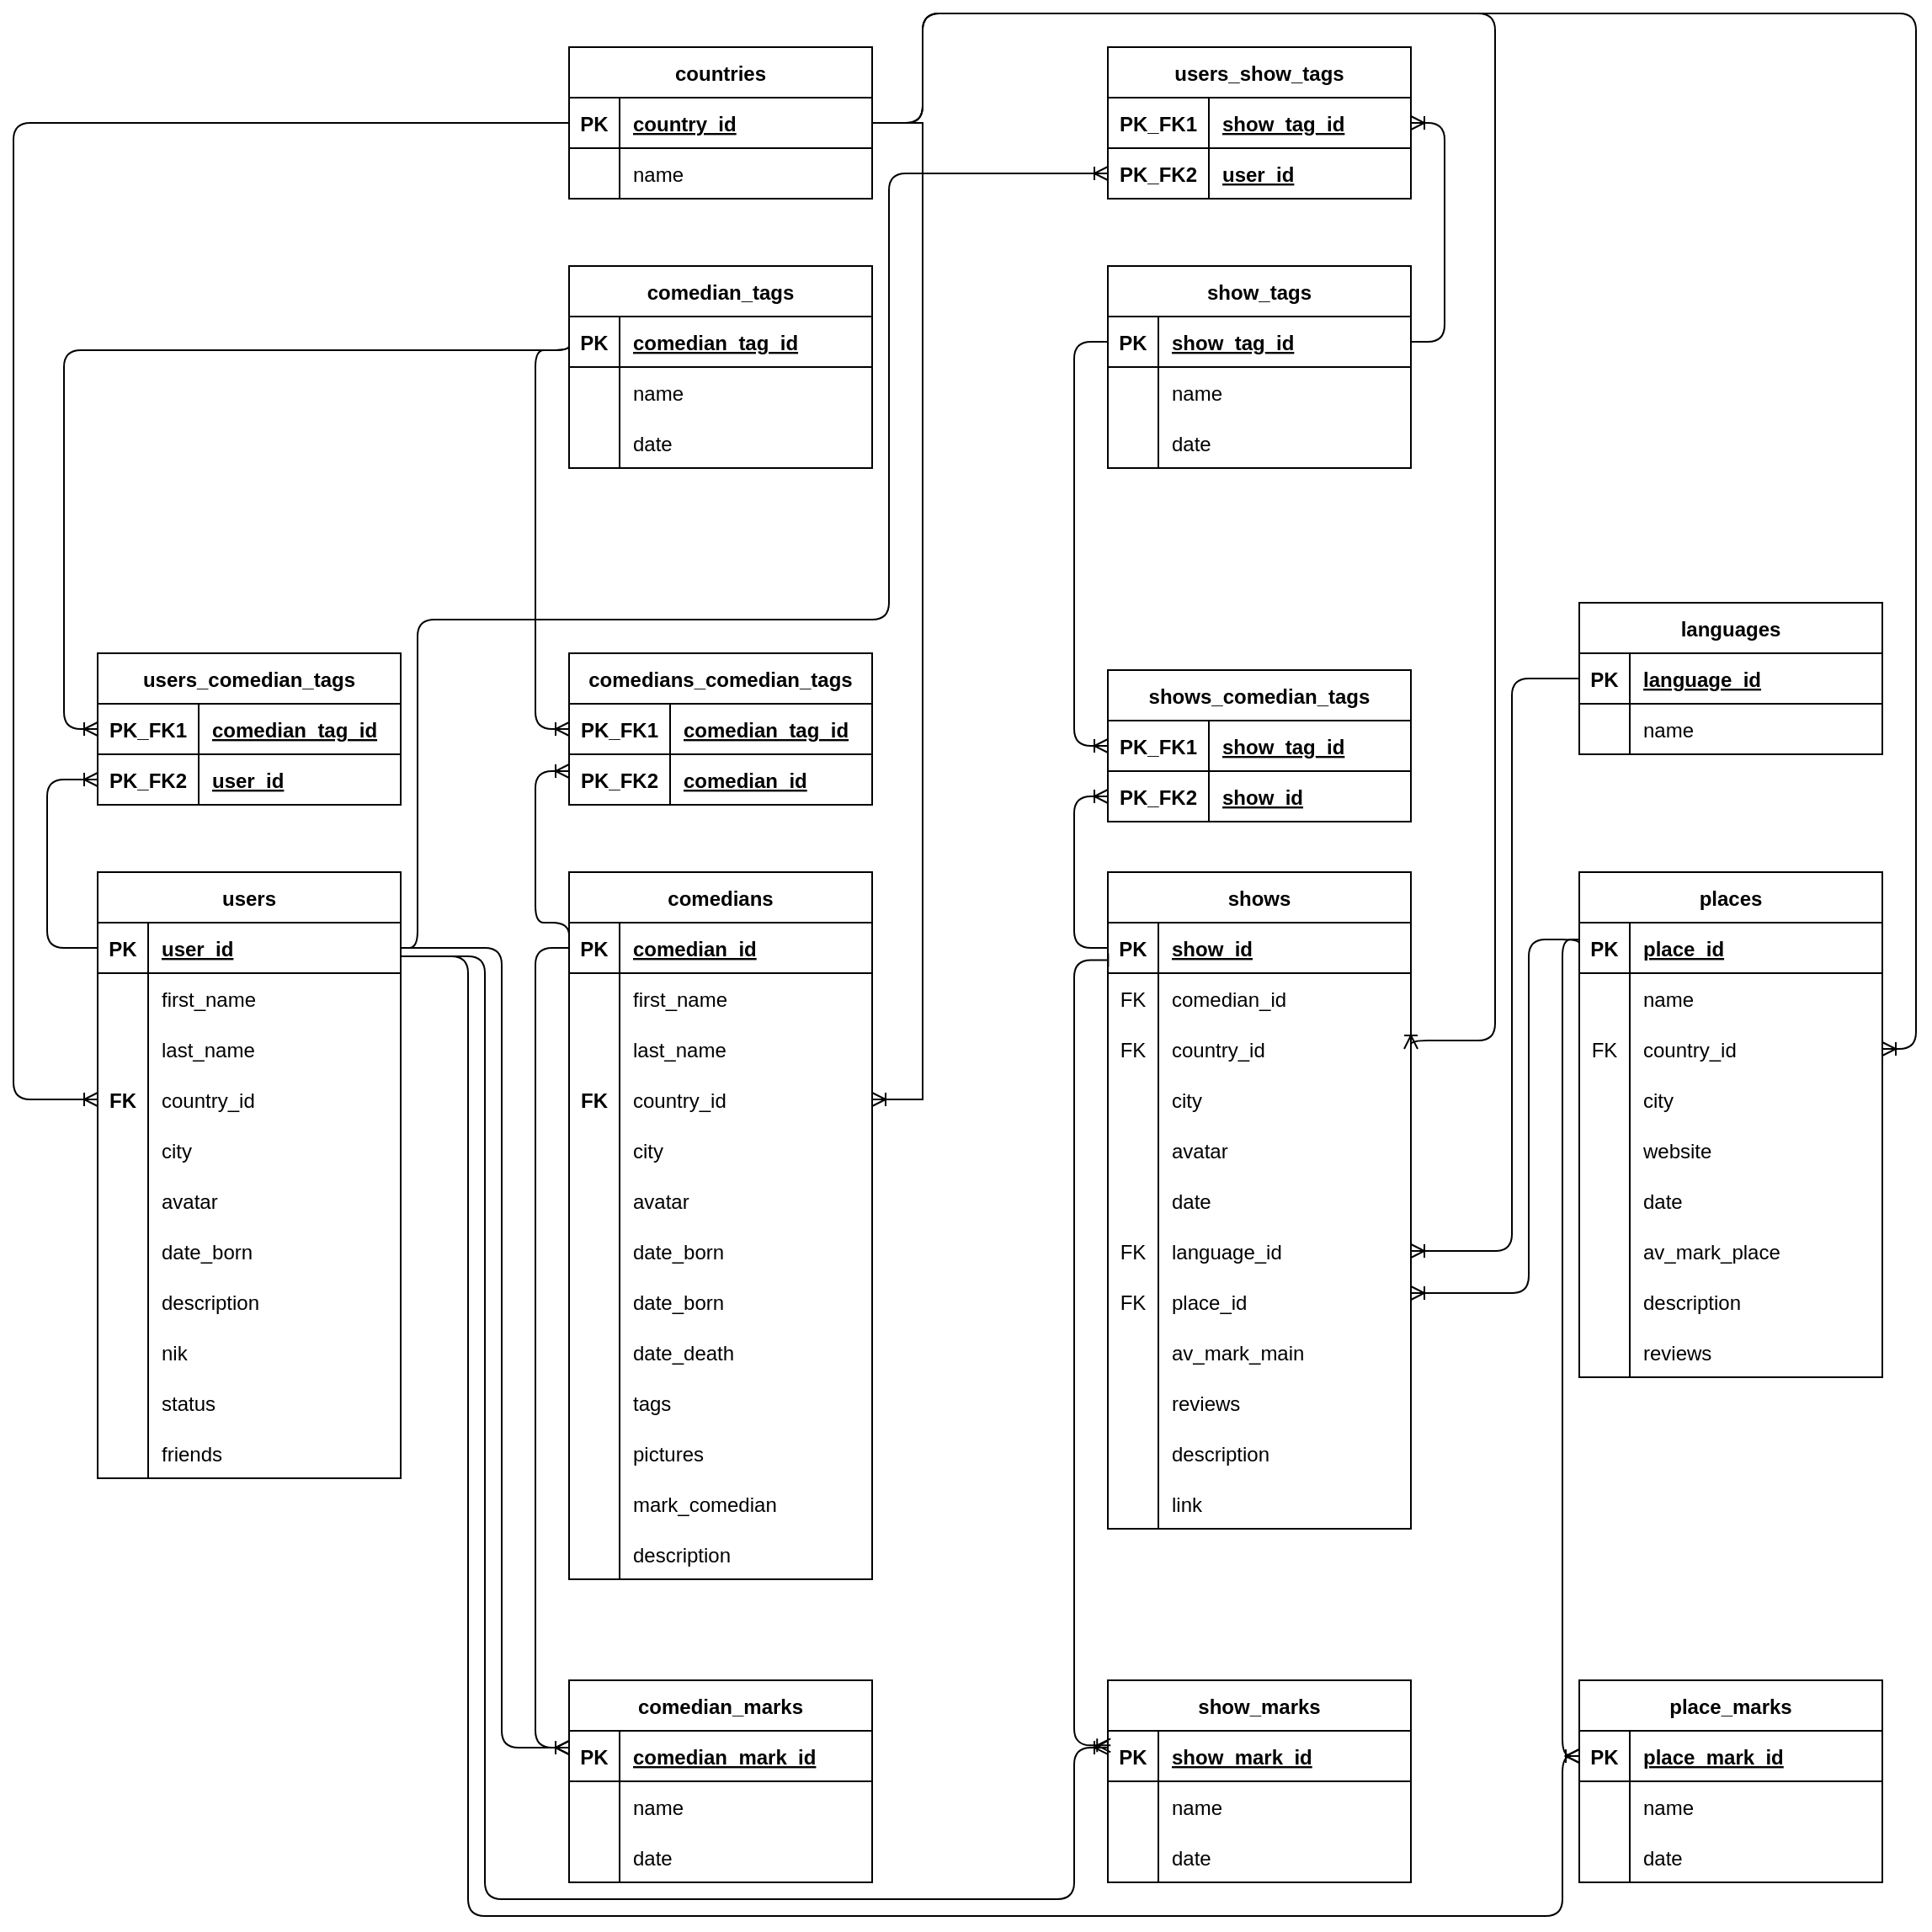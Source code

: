 <mxfile version="20.4.0" type="github">
  <diagram id="R2lEEEUBdFMjLlhIrx00" name="Page-1">
    <mxGraphModel dx="1995" dy="1758" grid="1" gridSize="10" guides="1" tooltips="1" connect="1" arrows="1" fold="1" page="1" pageScale="1" pageWidth="850" pageHeight="1100" math="0" shadow="0" extFonts="Permanent Marker^https://fonts.googleapis.com/css?family=Permanent+Marker">
      <root>
        <mxCell id="0" />
        <mxCell id="1" parent="0" />
        <mxCell id="0bh_fekkW5EnrpwyRbs0-1" value="comedians" style="shape=table;startSize=30;container=1;collapsible=1;childLayout=tableLayout;fixedRows=1;rowLines=0;fontStyle=1;align=center;resizeLast=1;" parent="1" vertex="1">
          <mxGeometry x="280" y="200" width="180" height="420" as="geometry" />
        </mxCell>
        <mxCell id="0bh_fekkW5EnrpwyRbs0-2" value="" style="shape=tableRow;horizontal=0;startSize=0;swimlaneHead=0;swimlaneBody=0;fillColor=none;collapsible=0;dropTarget=0;points=[[0,0.5],[1,0.5]];portConstraint=eastwest;top=0;left=0;right=0;bottom=1;" parent="0bh_fekkW5EnrpwyRbs0-1" vertex="1">
          <mxGeometry y="30" width="180" height="30" as="geometry" />
        </mxCell>
        <mxCell id="0bh_fekkW5EnrpwyRbs0-3" value="PK" style="shape=partialRectangle;connectable=0;fillColor=none;top=0;left=0;bottom=0;right=0;fontStyle=1;overflow=hidden;" parent="0bh_fekkW5EnrpwyRbs0-2" vertex="1">
          <mxGeometry width="30" height="30" as="geometry">
            <mxRectangle width="30" height="30" as="alternateBounds" />
          </mxGeometry>
        </mxCell>
        <mxCell id="0bh_fekkW5EnrpwyRbs0-4" value="comedian_id" style="shape=partialRectangle;connectable=0;fillColor=none;top=0;left=0;bottom=0;right=0;align=left;spacingLeft=6;fontStyle=5;overflow=hidden;" parent="0bh_fekkW5EnrpwyRbs0-2" vertex="1">
          <mxGeometry x="30" width="150" height="30" as="geometry">
            <mxRectangle width="150" height="30" as="alternateBounds" />
          </mxGeometry>
        </mxCell>
        <mxCell id="0bh_fekkW5EnrpwyRbs0-5" value="" style="shape=tableRow;horizontal=0;startSize=0;swimlaneHead=0;swimlaneBody=0;fillColor=none;collapsible=0;dropTarget=0;points=[[0,0.5],[1,0.5]];portConstraint=eastwest;top=0;left=0;right=0;bottom=0;" parent="0bh_fekkW5EnrpwyRbs0-1" vertex="1">
          <mxGeometry y="60" width="180" height="30" as="geometry" />
        </mxCell>
        <mxCell id="0bh_fekkW5EnrpwyRbs0-6" value="" style="shape=partialRectangle;connectable=0;fillColor=none;top=0;left=0;bottom=0;right=0;editable=1;overflow=hidden;" parent="0bh_fekkW5EnrpwyRbs0-5" vertex="1">
          <mxGeometry width="30" height="30" as="geometry">
            <mxRectangle width="30" height="30" as="alternateBounds" />
          </mxGeometry>
        </mxCell>
        <mxCell id="0bh_fekkW5EnrpwyRbs0-7" value="first_name" style="shape=partialRectangle;connectable=0;fillColor=none;top=0;left=0;bottom=0;right=0;align=left;spacingLeft=6;overflow=hidden;" parent="0bh_fekkW5EnrpwyRbs0-5" vertex="1">
          <mxGeometry x="30" width="150" height="30" as="geometry">
            <mxRectangle width="150" height="30" as="alternateBounds" />
          </mxGeometry>
        </mxCell>
        <mxCell id="0bh_fekkW5EnrpwyRbs0-8" value="" style="shape=tableRow;horizontal=0;startSize=0;swimlaneHead=0;swimlaneBody=0;fillColor=none;collapsible=0;dropTarget=0;points=[[0,0.5],[1,0.5]];portConstraint=eastwest;top=0;left=0;right=0;bottom=0;" parent="0bh_fekkW5EnrpwyRbs0-1" vertex="1">
          <mxGeometry y="90" width="180" height="30" as="geometry" />
        </mxCell>
        <mxCell id="0bh_fekkW5EnrpwyRbs0-9" value="" style="shape=partialRectangle;connectable=0;fillColor=none;top=0;left=0;bottom=0;right=0;editable=1;overflow=hidden;" parent="0bh_fekkW5EnrpwyRbs0-8" vertex="1">
          <mxGeometry width="30" height="30" as="geometry">
            <mxRectangle width="30" height="30" as="alternateBounds" />
          </mxGeometry>
        </mxCell>
        <mxCell id="0bh_fekkW5EnrpwyRbs0-10" value="last_name" style="shape=partialRectangle;connectable=0;fillColor=none;top=0;left=0;bottom=0;right=0;align=left;spacingLeft=6;overflow=hidden;" parent="0bh_fekkW5EnrpwyRbs0-8" vertex="1">
          <mxGeometry x="30" width="150" height="30" as="geometry">
            <mxRectangle width="150" height="30" as="alternateBounds" />
          </mxGeometry>
        </mxCell>
        <mxCell id="0bh_fekkW5EnrpwyRbs0-20" value="" style="shape=tableRow;horizontal=0;startSize=0;swimlaneHead=0;swimlaneBody=0;fillColor=none;collapsible=0;dropTarget=0;points=[[0,0.5],[1,0.5]];portConstraint=eastwest;top=0;left=0;right=0;bottom=0;" parent="0bh_fekkW5EnrpwyRbs0-1" vertex="1">
          <mxGeometry y="120" width="180" height="30" as="geometry" />
        </mxCell>
        <mxCell id="0bh_fekkW5EnrpwyRbs0-21" value="FK" style="shape=partialRectangle;connectable=0;fillColor=none;top=0;left=0;bottom=0;right=0;editable=1;overflow=hidden;fontStyle=1" parent="0bh_fekkW5EnrpwyRbs0-20" vertex="1">
          <mxGeometry width="30" height="30" as="geometry">
            <mxRectangle width="30" height="30" as="alternateBounds" />
          </mxGeometry>
        </mxCell>
        <mxCell id="0bh_fekkW5EnrpwyRbs0-22" value="country_id" style="shape=partialRectangle;connectable=0;fillColor=none;top=0;left=0;bottom=0;right=0;align=left;spacingLeft=6;overflow=hidden;" parent="0bh_fekkW5EnrpwyRbs0-20" vertex="1">
          <mxGeometry x="30" width="150" height="30" as="geometry">
            <mxRectangle width="150" height="30" as="alternateBounds" />
          </mxGeometry>
        </mxCell>
        <mxCell id="0bh_fekkW5EnrpwyRbs0-23" value="" style="shape=tableRow;horizontal=0;startSize=0;swimlaneHead=0;swimlaneBody=0;fillColor=none;collapsible=0;dropTarget=0;points=[[0,0.5],[1,0.5]];portConstraint=eastwest;top=0;left=0;right=0;bottom=0;" parent="0bh_fekkW5EnrpwyRbs0-1" vertex="1">
          <mxGeometry y="150" width="180" height="30" as="geometry" />
        </mxCell>
        <mxCell id="0bh_fekkW5EnrpwyRbs0-24" value="" style="shape=partialRectangle;connectable=0;fillColor=none;top=0;left=0;bottom=0;right=0;editable=1;overflow=hidden;" parent="0bh_fekkW5EnrpwyRbs0-23" vertex="1">
          <mxGeometry width="30" height="30" as="geometry">
            <mxRectangle width="30" height="30" as="alternateBounds" />
          </mxGeometry>
        </mxCell>
        <mxCell id="0bh_fekkW5EnrpwyRbs0-25" value="city" style="shape=partialRectangle;connectable=0;fillColor=none;top=0;left=0;bottom=0;right=0;align=left;spacingLeft=6;overflow=hidden;" parent="0bh_fekkW5EnrpwyRbs0-23" vertex="1">
          <mxGeometry x="30" width="150" height="30" as="geometry">
            <mxRectangle width="150" height="30" as="alternateBounds" />
          </mxGeometry>
        </mxCell>
        <mxCell id="0bh_fekkW5EnrpwyRbs0-26" value="" style="shape=tableRow;horizontal=0;startSize=0;swimlaneHead=0;swimlaneBody=0;fillColor=none;collapsible=0;dropTarget=0;points=[[0,0.5],[1,0.5]];portConstraint=eastwest;top=0;left=0;right=0;bottom=0;" parent="0bh_fekkW5EnrpwyRbs0-1" vertex="1">
          <mxGeometry y="180" width="180" height="30" as="geometry" />
        </mxCell>
        <mxCell id="0bh_fekkW5EnrpwyRbs0-27" value="" style="shape=partialRectangle;connectable=0;fillColor=none;top=0;left=0;bottom=0;right=0;editable=1;overflow=hidden;" parent="0bh_fekkW5EnrpwyRbs0-26" vertex="1">
          <mxGeometry width="30" height="30" as="geometry">
            <mxRectangle width="30" height="30" as="alternateBounds" />
          </mxGeometry>
        </mxCell>
        <mxCell id="0bh_fekkW5EnrpwyRbs0-28" value="avatar" style="shape=partialRectangle;connectable=0;fillColor=none;top=0;left=0;bottom=0;right=0;align=left;spacingLeft=6;overflow=hidden;" parent="0bh_fekkW5EnrpwyRbs0-26" vertex="1">
          <mxGeometry x="30" width="150" height="30" as="geometry">
            <mxRectangle width="150" height="30" as="alternateBounds" />
          </mxGeometry>
        </mxCell>
        <mxCell id="0bh_fekkW5EnrpwyRbs0-29" value="" style="shape=tableRow;horizontal=0;startSize=0;swimlaneHead=0;swimlaneBody=0;fillColor=none;collapsible=0;dropTarget=0;points=[[0,0.5],[1,0.5]];portConstraint=eastwest;top=0;left=0;right=0;bottom=0;" parent="0bh_fekkW5EnrpwyRbs0-1" vertex="1">
          <mxGeometry y="210" width="180" height="30" as="geometry" />
        </mxCell>
        <mxCell id="0bh_fekkW5EnrpwyRbs0-30" value="" style="shape=partialRectangle;connectable=0;fillColor=none;top=0;left=0;bottom=0;right=0;editable=1;overflow=hidden;" parent="0bh_fekkW5EnrpwyRbs0-29" vertex="1">
          <mxGeometry width="30" height="30" as="geometry">
            <mxRectangle width="30" height="30" as="alternateBounds" />
          </mxGeometry>
        </mxCell>
        <mxCell id="0bh_fekkW5EnrpwyRbs0-31" value="date_born" style="shape=partialRectangle;connectable=0;fillColor=none;top=0;left=0;bottom=0;right=0;align=left;spacingLeft=6;overflow=hidden;" parent="0bh_fekkW5EnrpwyRbs0-29" vertex="1">
          <mxGeometry x="30" width="150" height="30" as="geometry">
            <mxRectangle width="150" height="30" as="alternateBounds" />
          </mxGeometry>
        </mxCell>
        <mxCell id="o59mNYIllszA11oXkQ9c-21" value="" style="shape=tableRow;horizontal=0;startSize=0;swimlaneHead=0;swimlaneBody=0;fillColor=none;collapsible=0;dropTarget=0;points=[[0,0.5],[1,0.5]];portConstraint=eastwest;top=0;left=0;right=0;bottom=0;" vertex="1" parent="0bh_fekkW5EnrpwyRbs0-1">
          <mxGeometry y="240" width="180" height="30" as="geometry" />
        </mxCell>
        <mxCell id="o59mNYIllszA11oXkQ9c-22" value="" style="shape=partialRectangle;connectable=0;fillColor=none;top=0;left=0;bottom=0;right=0;editable=1;overflow=hidden;" vertex="1" parent="o59mNYIllszA11oXkQ9c-21">
          <mxGeometry width="30" height="30" as="geometry">
            <mxRectangle width="30" height="30" as="alternateBounds" />
          </mxGeometry>
        </mxCell>
        <mxCell id="o59mNYIllszA11oXkQ9c-23" value="date_born" style="shape=partialRectangle;connectable=0;fillColor=none;top=0;left=0;bottom=0;right=0;align=left;spacingLeft=6;overflow=hidden;" vertex="1" parent="o59mNYIllszA11oXkQ9c-21">
          <mxGeometry x="30" width="150" height="30" as="geometry">
            <mxRectangle width="150" height="30" as="alternateBounds" />
          </mxGeometry>
        </mxCell>
        <mxCell id="0bh_fekkW5EnrpwyRbs0-32" value="" style="shape=tableRow;horizontal=0;startSize=0;swimlaneHead=0;swimlaneBody=0;fillColor=none;collapsible=0;dropTarget=0;points=[[0,0.5],[1,0.5]];portConstraint=eastwest;top=0;left=0;right=0;bottom=0;" parent="0bh_fekkW5EnrpwyRbs0-1" vertex="1">
          <mxGeometry y="270" width="180" height="30" as="geometry" />
        </mxCell>
        <mxCell id="0bh_fekkW5EnrpwyRbs0-33" value="" style="shape=partialRectangle;connectable=0;fillColor=none;top=0;left=0;bottom=0;right=0;editable=1;overflow=hidden;" parent="0bh_fekkW5EnrpwyRbs0-32" vertex="1">
          <mxGeometry width="30" height="30" as="geometry">
            <mxRectangle width="30" height="30" as="alternateBounds" />
          </mxGeometry>
        </mxCell>
        <mxCell id="0bh_fekkW5EnrpwyRbs0-34" value="date_death" style="shape=partialRectangle;connectable=0;fillColor=none;top=0;left=0;bottom=0;right=0;align=left;spacingLeft=6;overflow=hidden;" parent="0bh_fekkW5EnrpwyRbs0-32" vertex="1">
          <mxGeometry x="30" width="150" height="30" as="geometry">
            <mxRectangle width="150" height="30" as="alternateBounds" />
          </mxGeometry>
        </mxCell>
        <mxCell id="0bh_fekkW5EnrpwyRbs0-38" value="" style="shape=tableRow;horizontal=0;startSize=0;swimlaneHead=0;swimlaneBody=0;fillColor=none;collapsible=0;dropTarget=0;points=[[0,0.5],[1,0.5]];portConstraint=eastwest;top=0;left=0;right=0;bottom=0;" parent="0bh_fekkW5EnrpwyRbs0-1" vertex="1">
          <mxGeometry y="300" width="180" height="30" as="geometry" />
        </mxCell>
        <mxCell id="0bh_fekkW5EnrpwyRbs0-39" value="" style="shape=partialRectangle;connectable=0;fillColor=none;top=0;left=0;bottom=0;right=0;editable=1;overflow=hidden;" parent="0bh_fekkW5EnrpwyRbs0-38" vertex="1">
          <mxGeometry width="30" height="30" as="geometry">
            <mxRectangle width="30" height="30" as="alternateBounds" />
          </mxGeometry>
        </mxCell>
        <mxCell id="0bh_fekkW5EnrpwyRbs0-40" value="tags" style="shape=partialRectangle;connectable=0;fillColor=none;top=0;left=0;bottom=0;right=0;align=left;spacingLeft=6;overflow=hidden;" parent="0bh_fekkW5EnrpwyRbs0-38" vertex="1">
          <mxGeometry x="30" width="150" height="30" as="geometry">
            <mxRectangle width="150" height="30" as="alternateBounds" />
          </mxGeometry>
        </mxCell>
        <mxCell id="0bh_fekkW5EnrpwyRbs0-41" value="" style="shape=tableRow;horizontal=0;startSize=0;swimlaneHead=0;swimlaneBody=0;fillColor=none;collapsible=0;dropTarget=0;points=[[0,0.5],[1,0.5]];portConstraint=eastwest;top=0;left=0;right=0;bottom=0;" parent="0bh_fekkW5EnrpwyRbs0-1" vertex="1">
          <mxGeometry y="330" width="180" height="30" as="geometry" />
        </mxCell>
        <mxCell id="0bh_fekkW5EnrpwyRbs0-42" value="" style="shape=partialRectangle;connectable=0;fillColor=none;top=0;left=0;bottom=0;right=0;editable=1;overflow=hidden;" parent="0bh_fekkW5EnrpwyRbs0-41" vertex="1">
          <mxGeometry width="30" height="30" as="geometry">
            <mxRectangle width="30" height="30" as="alternateBounds" />
          </mxGeometry>
        </mxCell>
        <mxCell id="0bh_fekkW5EnrpwyRbs0-43" value="pictures" style="shape=partialRectangle;connectable=0;fillColor=none;top=0;left=0;bottom=0;right=0;align=left;spacingLeft=6;overflow=hidden;" parent="0bh_fekkW5EnrpwyRbs0-41" vertex="1">
          <mxGeometry x="30" width="150" height="30" as="geometry">
            <mxRectangle width="150" height="30" as="alternateBounds" />
          </mxGeometry>
        </mxCell>
        <mxCell id="0bh_fekkW5EnrpwyRbs0-47" value="" style="shape=tableRow;horizontal=0;startSize=0;swimlaneHead=0;swimlaneBody=0;fillColor=none;collapsible=0;dropTarget=0;points=[[0,0.5],[1,0.5]];portConstraint=eastwest;top=0;left=0;right=0;bottom=0;" parent="0bh_fekkW5EnrpwyRbs0-1" vertex="1">
          <mxGeometry y="360" width="180" height="30" as="geometry" />
        </mxCell>
        <mxCell id="0bh_fekkW5EnrpwyRbs0-48" value="" style="shape=partialRectangle;connectable=0;fillColor=none;top=0;left=0;bottom=0;right=0;editable=1;overflow=hidden;" parent="0bh_fekkW5EnrpwyRbs0-47" vertex="1">
          <mxGeometry width="30" height="30" as="geometry">
            <mxRectangle width="30" height="30" as="alternateBounds" />
          </mxGeometry>
        </mxCell>
        <mxCell id="0bh_fekkW5EnrpwyRbs0-49" value="mark_comedian" style="shape=partialRectangle;connectable=0;fillColor=none;top=0;left=0;bottom=0;right=0;align=left;spacingLeft=6;overflow=hidden;" parent="0bh_fekkW5EnrpwyRbs0-47" vertex="1">
          <mxGeometry x="30" width="150" height="30" as="geometry">
            <mxRectangle width="150" height="30" as="alternateBounds" />
          </mxGeometry>
        </mxCell>
        <mxCell id="0bh_fekkW5EnrpwyRbs0-124" value="" style="shape=tableRow;horizontal=0;startSize=0;swimlaneHead=0;swimlaneBody=0;fillColor=none;collapsible=0;dropTarget=0;points=[[0,0.5],[1,0.5]];portConstraint=eastwest;top=0;left=0;right=0;bottom=0;" parent="0bh_fekkW5EnrpwyRbs0-1" vertex="1">
          <mxGeometry y="390" width="180" height="30" as="geometry" />
        </mxCell>
        <mxCell id="0bh_fekkW5EnrpwyRbs0-125" value="" style="shape=partialRectangle;connectable=0;fillColor=none;top=0;left=0;bottom=0;right=0;editable=1;overflow=hidden;" parent="0bh_fekkW5EnrpwyRbs0-124" vertex="1">
          <mxGeometry width="30" height="30" as="geometry">
            <mxRectangle width="30" height="30" as="alternateBounds" />
          </mxGeometry>
        </mxCell>
        <mxCell id="0bh_fekkW5EnrpwyRbs0-126" value="description" style="shape=partialRectangle;connectable=0;fillColor=none;top=0;left=0;bottom=0;right=0;align=left;spacingLeft=6;overflow=hidden;" parent="0bh_fekkW5EnrpwyRbs0-124" vertex="1">
          <mxGeometry x="30" width="150" height="30" as="geometry">
            <mxRectangle width="150" height="30" as="alternateBounds" />
          </mxGeometry>
        </mxCell>
        <mxCell id="0bh_fekkW5EnrpwyRbs0-59" value="languages" style="shape=table;startSize=30;container=1;collapsible=1;childLayout=tableLayout;fixedRows=1;rowLines=0;fontStyle=1;align=center;resizeLast=1;" parent="1" vertex="1">
          <mxGeometry x="880" y="40" width="180" height="90" as="geometry" />
        </mxCell>
        <mxCell id="0bh_fekkW5EnrpwyRbs0-60" value="" style="shape=tableRow;horizontal=0;startSize=0;swimlaneHead=0;swimlaneBody=0;fillColor=none;collapsible=0;dropTarget=0;points=[[0,0.5],[1,0.5]];portConstraint=eastwest;top=0;left=0;right=0;bottom=1;" parent="0bh_fekkW5EnrpwyRbs0-59" vertex="1">
          <mxGeometry y="30" width="180" height="30" as="geometry" />
        </mxCell>
        <mxCell id="0bh_fekkW5EnrpwyRbs0-61" value="PK" style="shape=partialRectangle;connectable=0;fillColor=none;top=0;left=0;bottom=0;right=0;fontStyle=1;overflow=hidden;" parent="0bh_fekkW5EnrpwyRbs0-60" vertex="1">
          <mxGeometry width="30" height="30" as="geometry">
            <mxRectangle width="30" height="30" as="alternateBounds" />
          </mxGeometry>
        </mxCell>
        <mxCell id="0bh_fekkW5EnrpwyRbs0-62" value="language_id" style="shape=partialRectangle;connectable=0;fillColor=none;top=0;left=0;bottom=0;right=0;align=left;spacingLeft=6;fontStyle=5;overflow=hidden;" parent="0bh_fekkW5EnrpwyRbs0-60" vertex="1">
          <mxGeometry x="30" width="150" height="30" as="geometry">
            <mxRectangle width="150" height="30" as="alternateBounds" />
          </mxGeometry>
        </mxCell>
        <mxCell id="0bh_fekkW5EnrpwyRbs0-63" value="" style="shape=tableRow;horizontal=0;startSize=0;swimlaneHead=0;swimlaneBody=0;fillColor=none;collapsible=0;dropTarget=0;points=[[0,0.5],[1,0.5]];portConstraint=eastwest;top=0;left=0;right=0;bottom=0;" parent="0bh_fekkW5EnrpwyRbs0-59" vertex="1">
          <mxGeometry y="60" width="180" height="30" as="geometry" />
        </mxCell>
        <mxCell id="0bh_fekkW5EnrpwyRbs0-64" value="" style="shape=partialRectangle;connectable=0;fillColor=none;top=0;left=0;bottom=0;right=0;editable=1;overflow=hidden;" parent="0bh_fekkW5EnrpwyRbs0-63" vertex="1">
          <mxGeometry width="30" height="30" as="geometry">
            <mxRectangle width="30" height="30" as="alternateBounds" />
          </mxGeometry>
        </mxCell>
        <mxCell id="0bh_fekkW5EnrpwyRbs0-65" value="name" style="shape=partialRectangle;connectable=0;fillColor=none;top=0;left=0;bottom=0;right=0;align=left;spacingLeft=6;overflow=hidden;" parent="0bh_fekkW5EnrpwyRbs0-63" vertex="1">
          <mxGeometry x="30" width="150" height="30" as="geometry">
            <mxRectangle width="150" height="30" as="alternateBounds" />
          </mxGeometry>
        </mxCell>
        <mxCell id="0bh_fekkW5EnrpwyRbs0-72" value="countries" style="shape=table;startSize=30;container=1;collapsible=1;childLayout=tableLayout;fixedRows=1;rowLines=0;fontStyle=1;align=center;resizeLast=1;" parent="1" vertex="1">
          <mxGeometry x="280" y="-290" width="180" height="90" as="geometry" />
        </mxCell>
        <mxCell id="0bh_fekkW5EnrpwyRbs0-73" value="" style="shape=tableRow;horizontal=0;startSize=0;swimlaneHead=0;swimlaneBody=0;fillColor=none;collapsible=0;dropTarget=0;points=[[0,0.5],[1,0.5]];portConstraint=eastwest;top=0;left=0;right=0;bottom=1;" parent="0bh_fekkW5EnrpwyRbs0-72" vertex="1">
          <mxGeometry y="30" width="180" height="30" as="geometry" />
        </mxCell>
        <mxCell id="0bh_fekkW5EnrpwyRbs0-74" value="PK" style="shape=partialRectangle;connectable=0;fillColor=none;top=0;left=0;bottom=0;right=0;fontStyle=1;overflow=hidden;" parent="0bh_fekkW5EnrpwyRbs0-73" vertex="1">
          <mxGeometry width="30" height="30" as="geometry">
            <mxRectangle width="30" height="30" as="alternateBounds" />
          </mxGeometry>
        </mxCell>
        <mxCell id="0bh_fekkW5EnrpwyRbs0-75" value="country_id" style="shape=partialRectangle;connectable=0;fillColor=none;top=0;left=0;bottom=0;right=0;align=left;spacingLeft=6;fontStyle=5;overflow=hidden;" parent="0bh_fekkW5EnrpwyRbs0-73" vertex="1">
          <mxGeometry x="30" width="150" height="30" as="geometry">
            <mxRectangle width="150" height="30" as="alternateBounds" />
          </mxGeometry>
        </mxCell>
        <mxCell id="0bh_fekkW5EnrpwyRbs0-76" value="" style="shape=tableRow;horizontal=0;startSize=0;swimlaneHead=0;swimlaneBody=0;fillColor=none;collapsible=0;dropTarget=0;points=[[0,0.5],[1,0.5]];portConstraint=eastwest;top=0;left=0;right=0;bottom=0;" parent="0bh_fekkW5EnrpwyRbs0-72" vertex="1">
          <mxGeometry y="60" width="180" height="30" as="geometry" />
        </mxCell>
        <mxCell id="0bh_fekkW5EnrpwyRbs0-77" value="" style="shape=partialRectangle;connectable=0;fillColor=none;top=0;left=0;bottom=0;right=0;editable=1;overflow=hidden;" parent="0bh_fekkW5EnrpwyRbs0-76" vertex="1">
          <mxGeometry width="30" height="30" as="geometry">
            <mxRectangle width="30" height="30" as="alternateBounds" />
          </mxGeometry>
        </mxCell>
        <mxCell id="0bh_fekkW5EnrpwyRbs0-78" value="name" style="shape=partialRectangle;connectable=0;fillColor=none;top=0;left=0;bottom=0;right=0;align=left;spacingLeft=6;overflow=hidden;" parent="0bh_fekkW5EnrpwyRbs0-76" vertex="1">
          <mxGeometry x="30" width="150" height="30" as="geometry">
            <mxRectangle width="150" height="30" as="alternateBounds" />
          </mxGeometry>
        </mxCell>
        <mxCell id="0bh_fekkW5EnrpwyRbs0-80" value="shows" style="shape=table;startSize=30;container=1;collapsible=1;childLayout=tableLayout;fixedRows=1;rowLines=0;fontStyle=1;align=center;resizeLast=1;" parent="1" vertex="1">
          <mxGeometry x="600" y="200" width="180" height="390" as="geometry" />
        </mxCell>
        <mxCell id="0bh_fekkW5EnrpwyRbs0-81" value="" style="shape=tableRow;horizontal=0;startSize=0;swimlaneHead=0;swimlaneBody=0;fillColor=none;collapsible=0;dropTarget=0;points=[[0,0.5],[1,0.5]];portConstraint=eastwest;top=0;left=0;right=0;bottom=1;" parent="0bh_fekkW5EnrpwyRbs0-80" vertex="1">
          <mxGeometry y="30" width="180" height="30" as="geometry" />
        </mxCell>
        <mxCell id="0bh_fekkW5EnrpwyRbs0-82" value="PK" style="shape=partialRectangle;connectable=0;fillColor=none;top=0;left=0;bottom=0;right=0;fontStyle=1;overflow=hidden;" parent="0bh_fekkW5EnrpwyRbs0-81" vertex="1">
          <mxGeometry width="30" height="30" as="geometry">
            <mxRectangle width="30" height="30" as="alternateBounds" />
          </mxGeometry>
        </mxCell>
        <mxCell id="0bh_fekkW5EnrpwyRbs0-83" value="show_id" style="shape=partialRectangle;connectable=0;fillColor=none;top=0;left=0;bottom=0;right=0;align=left;spacingLeft=6;fontStyle=5;overflow=hidden;" parent="0bh_fekkW5EnrpwyRbs0-81" vertex="1">
          <mxGeometry x="30" width="150" height="30" as="geometry">
            <mxRectangle width="150" height="30" as="alternateBounds" />
          </mxGeometry>
        </mxCell>
        <mxCell id="0bh_fekkW5EnrpwyRbs0-84" value="" style="shape=tableRow;horizontal=0;startSize=0;swimlaneHead=0;swimlaneBody=0;fillColor=none;collapsible=0;dropTarget=0;points=[[0,0.5],[1,0.5]];portConstraint=eastwest;top=0;left=0;right=0;bottom=0;" parent="0bh_fekkW5EnrpwyRbs0-80" vertex="1">
          <mxGeometry y="60" width="180" height="30" as="geometry" />
        </mxCell>
        <mxCell id="0bh_fekkW5EnrpwyRbs0-85" value="FK" style="shape=partialRectangle;connectable=0;fillColor=none;top=0;left=0;bottom=0;right=0;editable=1;overflow=hidden;" parent="0bh_fekkW5EnrpwyRbs0-84" vertex="1">
          <mxGeometry width="30" height="30" as="geometry">
            <mxRectangle width="30" height="30" as="alternateBounds" />
          </mxGeometry>
        </mxCell>
        <mxCell id="0bh_fekkW5EnrpwyRbs0-86" value="comedian_id" style="shape=partialRectangle;connectable=0;fillColor=none;top=0;left=0;bottom=0;right=0;align=left;spacingLeft=6;overflow=hidden;" parent="0bh_fekkW5EnrpwyRbs0-84" vertex="1">
          <mxGeometry x="30" width="150" height="30" as="geometry">
            <mxRectangle width="150" height="30" as="alternateBounds" />
          </mxGeometry>
        </mxCell>
        <mxCell id="0bh_fekkW5EnrpwyRbs0-87" value="" style="shape=tableRow;horizontal=0;startSize=0;swimlaneHead=0;swimlaneBody=0;fillColor=none;collapsible=0;dropTarget=0;points=[[0,0.5],[1,0.5]];portConstraint=eastwest;top=0;left=0;right=0;bottom=0;" parent="0bh_fekkW5EnrpwyRbs0-80" vertex="1">
          <mxGeometry y="90" width="180" height="30" as="geometry" />
        </mxCell>
        <mxCell id="0bh_fekkW5EnrpwyRbs0-88" value="FK" style="shape=partialRectangle;connectable=0;fillColor=none;top=0;left=0;bottom=0;right=0;editable=1;overflow=hidden;" parent="0bh_fekkW5EnrpwyRbs0-87" vertex="1">
          <mxGeometry width="30" height="30" as="geometry">
            <mxRectangle width="30" height="30" as="alternateBounds" />
          </mxGeometry>
        </mxCell>
        <mxCell id="0bh_fekkW5EnrpwyRbs0-89" value="country_id" style="shape=partialRectangle;connectable=0;fillColor=none;top=0;left=0;bottom=0;right=0;align=left;spacingLeft=6;overflow=hidden;" parent="0bh_fekkW5EnrpwyRbs0-87" vertex="1">
          <mxGeometry x="30" width="150" height="30" as="geometry">
            <mxRectangle width="150" height="30" as="alternateBounds" />
          </mxGeometry>
        </mxCell>
        <mxCell id="0bh_fekkW5EnrpwyRbs0-93" value="" style="shape=tableRow;horizontal=0;startSize=0;swimlaneHead=0;swimlaneBody=0;fillColor=none;collapsible=0;dropTarget=0;points=[[0,0.5],[1,0.5]];portConstraint=eastwest;top=0;left=0;right=0;bottom=0;" parent="0bh_fekkW5EnrpwyRbs0-80" vertex="1">
          <mxGeometry y="120" width="180" height="30" as="geometry" />
        </mxCell>
        <mxCell id="0bh_fekkW5EnrpwyRbs0-94" value="" style="shape=partialRectangle;connectable=0;fillColor=none;top=0;left=0;bottom=0;right=0;editable=1;overflow=hidden;" parent="0bh_fekkW5EnrpwyRbs0-93" vertex="1">
          <mxGeometry width="30" height="30" as="geometry">
            <mxRectangle width="30" height="30" as="alternateBounds" />
          </mxGeometry>
        </mxCell>
        <mxCell id="0bh_fekkW5EnrpwyRbs0-95" value="city" style="shape=partialRectangle;connectable=0;fillColor=none;top=0;left=0;bottom=0;right=0;align=left;spacingLeft=6;overflow=hidden;" parent="0bh_fekkW5EnrpwyRbs0-93" vertex="1">
          <mxGeometry x="30" width="150" height="30" as="geometry">
            <mxRectangle width="150" height="30" as="alternateBounds" />
          </mxGeometry>
        </mxCell>
        <mxCell id="0bh_fekkW5EnrpwyRbs0-96" value="" style="shape=tableRow;horizontal=0;startSize=0;swimlaneHead=0;swimlaneBody=0;fillColor=none;collapsible=0;dropTarget=0;points=[[0,0.5],[1,0.5]];portConstraint=eastwest;top=0;left=0;right=0;bottom=0;" parent="0bh_fekkW5EnrpwyRbs0-80" vertex="1">
          <mxGeometry y="150" width="180" height="30" as="geometry" />
        </mxCell>
        <mxCell id="0bh_fekkW5EnrpwyRbs0-97" value="" style="shape=partialRectangle;connectable=0;fillColor=none;top=0;left=0;bottom=0;right=0;editable=1;overflow=hidden;" parent="0bh_fekkW5EnrpwyRbs0-96" vertex="1">
          <mxGeometry width="30" height="30" as="geometry">
            <mxRectangle width="30" height="30" as="alternateBounds" />
          </mxGeometry>
        </mxCell>
        <mxCell id="0bh_fekkW5EnrpwyRbs0-98" value="avatar" style="shape=partialRectangle;connectable=0;fillColor=none;top=0;left=0;bottom=0;right=0;align=left;spacingLeft=6;overflow=hidden;" parent="0bh_fekkW5EnrpwyRbs0-96" vertex="1">
          <mxGeometry x="30" width="150" height="30" as="geometry">
            <mxRectangle width="150" height="30" as="alternateBounds" />
          </mxGeometry>
        </mxCell>
        <mxCell id="0bh_fekkW5EnrpwyRbs0-99" value="" style="shape=tableRow;horizontal=0;startSize=0;swimlaneHead=0;swimlaneBody=0;fillColor=none;collapsible=0;dropTarget=0;points=[[0,0.5],[1,0.5]];portConstraint=eastwest;top=0;left=0;right=0;bottom=0;" parent="0bh_fekkW5EnrpwyRbs0-80" vertex="1">
          <mxGeometry y="180" width="180" height="30" as="geometry" />
        </mxCell>
        <mxCell id="0bh_fekkW5EnrpwyRbs0-100" value="" style="shape=partialRectangle;connectable=0;fillColor=none;top=0;left=0;bottom=0;right=0;editable=1;overflow=hidden;" parent="0bh_fekkW5EnrpwyRbs0-99" vertex="1">
          <mxGeometry width="30" height="30" as="geometry">
            <mxRectangle width="30" height="30" as="alternateBounds" />
          </mxGeometry>
        </mxCell>
        <mxCell id="0bh_fekkW5EnrpwyRbs0-101" value="date" style="shape=partialRectangle;connectable=0;fillColor=none;top=0;left=0;bottom=0;right=0;align=left;spacingLeft=6;overflow=hidden;" parent="0bh_fekkW5EnrpwyRbs0-99" vertex="1">
          <mxGeometry x="30" width="150" height="30" as="geometry">
            <mxRectangle width="150" height="30" as="alternateBounds" />
          </mxGeometry>
        </mxCell>
        <mxCell id="0bh_fekkW5EnrpwyRbs0-105" value="" style="shape=tableRow;horizontal=0;startSize=0;swimlaneHead=0;swimlaneBody=0;fillColor=none;collapsible=0;dropTarget=0;points=[[0,0.5],[1,0.5]];portConstraint=eastwest;top=0;left=0;right=0;bottom=0;" parent="0bh_fekkW5EnrpwyRbs0-80" vertex="1">
          <mxGeometry y="210" width="180" height="30" as="geometry" />
        </mxCell>
        <mxCell id="0bh_fekkW5EnrpwyRbs0-106" value="FK" style="shape=partialRectangle;connectable=0;fillColor=none;top=0;left=0;bottom=0;right=0;editable=1;overflow=hidden;" parent="0bh_fekkW5EnrpwyRbs0-105" vertex="1">
          <mxGeometry width="30" height="30" as="geometry">
            <mxRectangle width="30" height="30" as="alternateBounds" />
          </mxGeometry>
        </mxCell>
        <mxCell id="0bh_fekkW5EnrpwyRbs0-107" value="language_id" style="shape=partialRectangle;connectable=0;fillColor=none;top=0;left=0;bottom=0;right=0;align=left;spacingLeft=6;overflow=hidden;" parent="0bh_fekkW5EnrpwyRbs0-105" vertex="1">
          <mxGeometry x="30" width="150" height="30" as="geometry">
            <mxRectangle width="150" height="30" as="alternateBounds" />
          </mxGeometry>
        </mxCell>
        <mxCell id="0bh_fekkW5EnrpwyRbs0-108" value="" style="shape=tableRow;horizontal=0;startSize=0;swimlaneHead=0;swimlaneBody=0;fillColor=none;collapsible=0;dropTarget=0;points=[[0,0.5],[1,0.5]];portConstraint=eastwest;top=0;left=0;right=0;bottom=0;" parent="0bh_fekkW5EnrpwyRbs0-80" vertex="1">
          <mxGeometry y="240" width="180" height="30" as="geometry" />
        </mxCell>
        <mxCell id="0bh_fekkW5EnrpwyRbs0-109" value="FK" style="shape=partialRectangle;connectable=0;fillColor=none;top=0;left=0;bottom=0;right=0;editable=1;overflow=hidden;" parent="0bh_fekkW5EnrpwyRbs0-108" vertex="1">
          <mxGeometry width="30" height="30" as="geometry">
            <mxRectangle width="30" height="30" as="alternateBounds" />
          </mxGeometry>
        </mxCell>
        <mxCell id="0bh_fekkW5EnrpwyRbs0-110" value="place_id" style="shape=partialRectangle;connectable=0;fillColor=none;top=0;left=0;bottom=0;right=0;align=left;spacingLeft=6;overflow=hidden;" parent="0bh_fekkW5EnrpwyRbs0-108" vertex="1">
          <mxGeometry x="30" width="150" height="30" as="geometry">
            <mxRectangle width="150" height="30" as="alternateBounds" />
          </mxGeometry>
        </mxCell>
        <mxCell id="0bh_fekkW5EnrpwyRbs0-111" value="" style="shape=tableRow;horizontal=0;startSize=0;swimlaneHead=0;swimlaneBody=0;fillColor=none;collapsible=0;dropTarget=0;points=[[0,0.5],[1,0.5]];portConstraint=eastwest;top=0;left=0;right=0;bottom=0;" parent="0bh_fekkW5EnrpwyRbs0-80" vertex="1">
          <mxGeometry y="270" width="180" height="30" as="geometry" />
        </mxCell>
        <mxCell id="0bh_fekkW5EnrpwyRbs0-112" value="" style="shape=partialRectangle;connectable=0;fillColor=none;top=0;left=0;bottom=0;right=0;editable=1;overflow=hidden;" parent="0bh_fekkW5EnrpwyRbs0-111" vertex="1">
          <mxGeometry width="30" height="30" as="geometry">
            <mxRectangle width="30" height="30" as="alternateBounds" />
          </mxGeometry>
        </mxCell>
        <mxCell id="0bh_fekkW5EnrpwyRbs0-113" value="av_mark_main" style="shape=partialRectangle;connectable=0;fillColor=none;top=0;left=0;bottom=0;right=0;align=left;spacingLeft=6;overflow=hidden;" parent="0bh_fekkW5EnrpwyRbs0-111" vertex="1">
          <mxGeometry x="30" width="150" height="30" as="geometry">
            <mxRectangle width="150" height="30" as="alternateBounds" />
          </mxGeometry>
        </mxCell>
        <mxCell id="0bh_fekkW5EnrpwyRbs0-117" value="" style="shape=tableRow;horizontal=0;startSize=0;swimlaneHead=0;swimlaneBody=0;fillColor=none;collapsible=0;dropTarget=0;points=[[0,0.5],[1,0.5]];portConstraint=eastwest;top=0;left=0;right=0;bottom=0;" parent="0bh_fekkW5EnrpwyRbs0-80" vertex="1">
          <mxGeometry y="300" width="180" height="30" as="geometry" />
        </mxCell>
        <mxCell id="0bh_fekkW5EnrpwyRbs0-118" value="" style="shape=partialRectangle;connectable=0;fillColor=none;top=0;left=0;bottom=0;right=0;editable=1;overflow=hidden;" parent="0bh_fekkW5EnrpwyRbs0-117" vertex="1">
          <mxGeometry width="30" height="30" as="geometry">
            <mxRectangle width="30" height="30" as="alternateBounds" />
          </mxGeometry>
        </mxCell>
        <mxCell id="0bh_fekkW5EnrpwyRbs0-119" value="reviews" style="shape=partialRectangle;connectable=0;fillColor=none;top=0;left=0;bottom=0;right=0;align=left;spacingLeft=6;overflow=hidden;" parent="0bh_fekkW5EnrpwyRbs0-117" vertex="1">
          <mxGeometry x="30" width="150" height="30" as="geometry">
            <mxRectangle width="150" height="30" as="alternateBounds" />
          </mxGeometry>
        </mxCell>
        <mxCell id="0bh_fekkW5EnrpwyRbs0-127" value="" style="shape=tableRow;horizontal=0;startSize=0;swimlaneHead=0;swimlaneBody=0;fillColor=none;collapsible=0;dropTarget=0;points=[[0,0.5],[1,0.5]];portConstraint=eastwest;top=0;left=0;right=0;bottom=0;" parent="0bh_fekkW5EnrpwyRbs0-80" vertex="1">
          <mxGeometry y="330" width="180" height="30" as="geometry" />
        </mxCell>
        <mxCell id="0bh_fekkW5EnrpwyRbs0-128" value="" style="shape=partialRectangle;connectable=0;fillColor=none;top=0;left=0;bottom=0;right=0;editable=1;overflow=hidden;" parent="0bh_fekkW5EnrpwyRbs0-127" vertex="1">
          <mxGeometry width="30" height="30" as="geometry">
            <mxRectangle width="30" height="30" as="alternateBounds" />
          </mxGeometry>
        </mxCell>
        <mxCell id="0bh_fekkW5EnrpwyRbs0-129" value="description" style="shape=partialRectangle;connectable=0;fillColor=none;top=0;left=0;bottom=0;right=0;align=left;spacingLeft=6;overflow=hidden;" parent="0bh_fekkW5EnrpwyRbs0-127" vertex="1">
          <mxGeometry x="30" width="150" height="30" as="geometry">
            <mxRectangle width="150" height="30" as="alternateBounds" />
          </mxGeometry>
        </mxCell>
        <mxCell id="SDXhcLjEeS5zmVGO-Ax9-124" value="" style="shape=tableRow;horizontal=0;startSize=0;swimlaneHead=0;swimlaneBody=0;fillColor=none;collapsible=0;dropTarget=0;points=[[0,0.5],[1,0.5]];portConstraint=eastwest;top=0;left=0;right=0;bottom=0;" parent="0bh_fekkW5EnrpwyRbs0-80" vertex="1">
          <mxGeometry y="360" width="180" height="30" as="geometry" />
        </mxCell>
        <mxCell id="SDXhcLjEeS5zmVGO-Ax9-125" value="" style="shape=partialRectangle;connectable=0;fillColor=none;top=0;left=0;bottom=0;right=0;editable=1;overflow=hidden;" parent="SDXhcLjEeS5zmVGO-Ax9-124" vertex="1">
          <mxGeometry width="30" height="30" as="geometry">
            <mxRectangle width="30" height="30" as="alternateBounds" />
          </mxGeometry>
        </mxCell>
        <mxCell id="SDXhcLjEeS5zmVGO-Ax9-126" value="link" style="shape=partialRectangle;connectable=0;fillColor=none;top=0;left=0;bottom=0;right=0;align=left;spacingLeft=6;overflow=hidden;" parent="SDXhcLjEeS5zmVGO-Ax9-124" vertex="1">
          <mxGeometry x="30" width="150" height="30" as="geometry">
            <mxRectangle width="150" height="30" as="alternateBounds" />
          </mxGeometry>
        </mxCell>
        <mxCell id="0bh_fekkW5EnrpwyRbs0-130" value="places" style="shape=table;startSize=30;container=1;collapsible=1;childLayout=tableLayout;fixedRows=1;rowLines=0;fontStyle=1;align=center;resizeLast=1;" parent="1" vertex="1">
          <mxGeometry x="880" y="200" width="180" height="300" as="geometry" />
        </mxCell>
        <mxCell id="0bh_fekkW5EnrpwyRbs0-131" value="" style="shape=tableRow;horizontal=0;startSize=0;swimlaneHead=0;swimlaneBody=0;fillColor=none;collapsible=0;dropTarget=0;points=[[0,0.5],[1,0.5]];portConstraint=eastwest;top=0;left=0;right=0;bottom=1;" parent="0bh_fekkW5EnrpwyRbs0-130" vertex="1">
          <mxGeometry y="30" width="180" height="30" as="geometry" />
        </mxCell>
        <mxCell id="0bh_fekkW5EnrpwyRbs0-132" value="PK" style="shape=partialRectangle;connectable=0;fillColor=none;top=0;left=0;bottom=0;right=0;fontStyle=1;overflow=hidden;" parent="0bh_fekkW5EnrpwyRbs0-131" vertex="1">
          <mxGeometry width="30" height="30" as="geometry">
            <mxRectangle width="30" height="30" as="alternateBounds" />
          </mxGeometry>
        </mxCell>
        <mxCell id="0bh_fekkW5EnrpwyRbs0-133" value="place_id" style="shape=partialRectangle;connectable=0;fillColor=none;top=0;left=0;bottom=0;right=0;align=left;spacingLeft=6;fontStyle=5;overflow=hidden;" parent="0bh_fekkW5EnrpwyRbs0-131" vertex="1">
          <mxGeometry x="30" width="150" height="30" as="geometry">
            <mxRectangle width="150" height="30" as="alternateBounds" />
          </mxGeometry>
        </mxCell>
        <mxCell id="0bh_fekkW5EnrpwyRbs0-134" value="" style="shape=tableRow;horizontal=0;startSize=0;swimlaneHead=0;swimlaneBody=0;fillColor=none;collapsible=0;dropTarget=0;points=[[0,0.5],[1,0.5]];portConstraint=eastwest;top=0;left=0;right=0;bottom=0;" parent="0bh_fekkW5EnrpwyRbs0-130" vertex="1">
          <mxGeometry y="60" width="180" height="30" as="geometry" />
        </mxCell>
        <mxCell id="0bh_fekkW5EnrpwyRbs0-135" value="" style="shape=partialRectangle;connectable=0;fillColor=none;top=0;left=0;bottom=0;right=0;editable=1;overflow=hidden;" parent="0bh_fekkW5EnrpwyRbs0-134" vertex="1">
          <mxGeometry width="30" height="30" as="geometry">
            <mxRectangle width="30" height="30" as="alternateBounds" />
          </mxGeometry>
        </mxCell>
        <mxCell id="0bh_fekkW5EnrpwyRbs0-136" value="name" style="shape=partialRectangle;connectable=0;fillColor=none;top=0;left=0;bottom=0;right=0;align=left;spacingLeft=6;overflow=hidden;" parent="0bh_fekkW5EnrpwyRbs0-134" vertex="1">
          <mxGeometry x="30" width="150" height="30" as="geometry">
            <mxRectangle width="150" height="30" as="alternateBounds" />
          </mxGeometry>
        </mxCell>
        <mxCell id="0bh_fekkW5EnrpwyRbs0-137" value="" style="shape=tableRow;horizontal=0;startSize=0;swimlaneHead=0;swimlaneBody=0;fillColor=none;collapsible=0;dropTarget=0;points=[[0,0.5],[1,0.5]];portConstraint=eastwest;top=0;left=0;right=0;bottom=0;" parent="0bh_fekkW5EnrpwyRbs0-130" vertex="1">
          <mxGeometry y="90" width="180" height="30" as="geometry" />
        </mxCell>
        <mxCell id="0bh_fekkW5EnrpwyRbs0-138" value="FK" style="shape=partialRectangle;connectable=0;fillColor=none;top=0;left=0;bottom=0;right=0;editable=1;overflow=hidden;" parent="0bh_fekkW5EnrpwyRbs0-137" vertex="1">
          <mxGeometry width="30" height="30" as="geometry">
            <mxRectangle width="30" height="30" as="alternateBounds" />
          </mxGeometry>
        </mxCell>
        <mxCell id="0bh_fekkW5EnrpwyRbs0-139" value="country_id" style="shape=partialRectangle;connectable=0;fillColor=none;top=0;left=0;bottom=0;right=0;align=left;spacingLeft=6;overflow=hidden;" parent="0bh_fekkW5EnrpwyRbs0-137" vertex="1">
          <mxGeometry x="30" width="150" height="30" as="geometry">
            <mxRectangle width="150" height="30" as="alternateBounds" />
          </mxGeometry>
        </mxCell>
        <mxCell id="0bh_fekkW5EnrpwyRbs0-140" value="" style="shape=tableRow;horizontal=0;startSize=0;swimlaneHead=0;swimlaneBody=0;fillColor=none;collapsible=0;dropTarget=0;points=[[0,0.5],[1,0.5]];portConstraint=eastwest;top=0;left=0;right=0;bottom=0;" parent="0bh_fekkW5EnrpwyRbs0-130" vertex="1">
          <mxGeometry y="120" width="180" height="30" as="geometry" />
        </mxCell>
        <mxCell id="0bh_fekkW5EnrpwyRbs0-141" value="" style="shape=partialRectangle;connectable=0;fillColor=none;top=0;left=0;bottom=0;right=0;editable=1;overflow=hidden;" parent="0bh_fekkW5EnrpwyRbs0-140" vertex="1">
          <mxGeometry width="30" height="30" as="geometry">
            <mxRectangle width="30" height="30" as="alternateBounds" />
          </mxGeometry>
        </mxCell>
        <mxCell id="0bh_fekkW5EnrpwyRbs0-142" value="city" style="shape=partialRectangle;connectable=0;fillColor=none;top=0;left=0;bottom=0;right=0;align=left;spacingLeft=6;overflow=hidden;" parent="0bh_fekkW5EnrpwyRbs0-140" vertex="1">
          <mxGeometry x="30" width="150" height="30" as="geometry">
            <mxRectangle width="150" height="30" as="alternateBounds" />
          </mxGeometry>
        </mxCell>
        <mxCell id="0bh_fekkW5EnrpwyRbs0-143" value="" style="shape=tableRow;horizontal=0;startSize=0;swimlaneHead=0;swimlaneBody=0;fillColor=none;collapsible=0;dropTarget=0;points=[[0,0.5],[1,0.5]];portConstraint=eastwest;top=0;left=0;right=0;bottom=0;" parent="0bh_fekkW5EnrpwyRbs0-130" vertex="1">
          <mxGeometry y="150" width="180" height="30" as="geometry" />
        </mxCell>
        <mxCell id="0bh_fekkW5EnrpwyRbs0-144" value="" style="shape=partialRectangle;connectable=0;fillColor=none;top=0;left=0;bottom=0;right=0;editable=1;overflow=hidden;" parent="0bh_fekkW5EnrpwyRbs0-143" vertex="1">
          <mxGeometry width="30" height="30" as="geometry">
            <mxRectangle width="30" height="30" as="alternateBounds" />
          </mxGeometry>
        </mxCell>
        <mxCell id="0bh_fekkW5EnrpwyRbs0-145" value="website" style="shape=partialRectangle;connectable=0;fillColor=none;top=0;left=0;bottom=0;right=0;align=left;spacingLeft=6;overflow=hidden;" parent="0bh_fekkW5EnrpwyRbs0-143" vertex="1">
          <mxGeometry x="30" width="150" height="30" as="geometry">
            <mxRectangle width="150" height="30" as="alternateBounds" />
          </mxGeometry>
        </mxCell>
        <mxCell id="0bh_fekkW5EnrpwyRbs0-146" value="" style="shape=tableRow;horizontal=0;startSize=0;swimlaneHead=0;swimlaneBody=0;fillColor=none;collapsible=0;dropTarget=0;points=[[0,0.5],[1,0.5]];portConstraint=eastwest;top=0;left=0;right=0;bottom=0;" parent="0bh_fekkW5EnrpwyRbs0-130" vertex="1">
          <mxGeometry y="180" width="180" height="30" as="geometry" />
        </mxCell>
        <mxCell id="0bh_fekkW5EnrpwyRbs0-147" value="" style="shape=partialRectangle;connectable=0;fillColor=none;top=0;left=0;bottom=0;right=0;editable=1;overflow=hidden;" parent="0bh_fekkW5EnrpwyRbs0-146" vertex="1">
          <mxGeometry width="30" height="30" as="geometry">
            <mxRectangle width="30" height="30" as="alternateBounds" />
          </mxGeometry>
        </mxCell>
        <mxCell id="0bh_fekkW5EnrpwyRbs0-148" value="date" style="shape=partialRectangle;connectable=0;fillColor=none;top=0;left=0;bottom=0;right=0;align=left;spacingLeft=6;overflow=hidden;" parent="0bh_fekkW5EnrpwyRbs0-146" vertex="1">
          <mxGeometry x="30" width="150" height="30" as="geometry">
            <mxRectangle width="150" height="30" as="alternateBounds" />
          </mxGeometry>
        </mxCell>
        <mxCell id="0bh_fekkW5EnrpwyRbs0-149" value="" style="shape=tableRow;horizontal=0;startSize=0;swimlaneHead=0;swimlaneBody=0;fillColor=none;collapsible=0;dropTarget=0;points=[[0,0.5],[1,0.5]];portConstraint=eastwest;top=0;left=0;right=0;bottom=0;" parent="0bh_fekkW5EnrpwyRbs0-130" vertex="1">
          <mxGeometry y="210" width="180" height="30" as="geometry" />
        </mxCell>
        <mxCell id="0bh_fekkW5EnrpwyRbs0-150" value="" style="shape=partialRectangle;connectable=0;fillColor=none;top=0;left=0;bottom=0;right=0;editable=1;overflow=hidden;" parent="0bh_fekkW5EnrpwyRbs0-149" vertex="1">
          <mxGeometry width="30" height="30" as="geometry">
            <mxRectangle width="30" height="30" as="alternateBounds" />
          </mxGeometry>
        </mxCell>
        <mxCell id="0bh_fekkW5EnrpwyRbs0-151" value="av_mark_place" style="shape=partialRectangle;connectable=0;fillColor=none;top=0;left=0;bottom=0;right=0;align=left;spacingLeft=6;overflow=hidden;" parent="0bh_fekkW5EnrpwyRbs0-149" vertex="1">
          <mxGeometry x="30" width="150" height="30" as="geometry">
            <mxRectangle width="150" height="30" as="alternateBounds" />
          </mxGeometry>
        </mxCell>
        <mxCell id="0bh_fekkW5EnrpwyRbs0-152" value="" style="shape=tableRow;horizontal=0;startSize=0;swimlaneHead=0;swimlaneBody=0;fillColor=none;collapsible=0;dropTarget=0;points=[[0,0.5],[1,0.5]];portConstraint=eastwest;top=0;left=0;right=0;bottom=0;" parent="0bh_fekkW5EnrpwyRbs0-130" vertex="1">
          <mxGeometry y="240" width="180" height="30" as="geometry" />
        </mxCell>
        <mxCell id="0bh_fekkW5EnrpwyRbs0-153" value="" style="shape=partialRectangle;connectable=0;fillColor=none;top=0;left=0;bottom=0;right=0;editable=1;overflow=hidden;" parent="0bh_fekkW5EnrpwyRbs0-152" vertex="1">
          <mxGeometry width="30" height="30" as="geometry">
            <mxRectangle width="30" height="30" as="alternateBounds" />
          </mxGeometry>
        </mxCell>
        <mxCell id="0bh_fekkW5EnrpwyRbs0-154" value="description" style="shape=partialRectangle;connectable=0;fillColor=none;top=0;left=0;bottom=0;right=0;align=left;spacingLeft=6;overflow=hidden;" parent="0bh_fekkW5EnrpwyRbs0-152" vertex="1">
          <mxGeometry x="30" width="150" height="30" as="geometry">
            <mxRectangle width="150" height="30" as="alternateBounds" />
          </mxGeometry>
        </mxCell>
        <mxCell id="0bh_fekkW5EnrpwyRbs0-161" value="" style="shape=tableRow;horizontal=0;startSize=0;swimlaneHead=0;swimlaneBody=0;fillColor=none;collapsible=0;dropTarget=0;points=[[0,0.5],[1,0.5]];portConstraint=eastwest;top=0;left=0;right=0;bottom=0;" parent="0bh_fekkW5EnrpwyRbs0-130" vertex="1">
          <mxGeometry y="270" width="180" height="30" as="geometry" />
        </mxCell>
        <mxCell id="0bh_fekkW5EnrpwyRbs0-162" value="" style="shape=partialRectangle;connectable=0;fillColor=none;top=0;left=0;bottom=0;right=0;editable=1;overflow=hidden;" parent="0bh_fekkW5EnrpwyRbs0-161" vertex="1">
          <mxGeometry width="30" height="30" as="geometry">
            <mxRectangle width="30" height="30" as="alternateBounds" />
          </mxGeometry>
        </mxCell>
        <mxCell id="0bh_fekkW5EnrpwyRbs0-163" value="reviews" style="shape=partialRectangle;connectable=0;fillColor=none;top=0;left=0;bottom=0;right=0;align=left;spacingLeft=6;overflow=hidden;" parent="0bh_fekkW5EnrpwyRbs0-161" vertex="1">
          <mxGeometry x="30" width="150" height="30" as="geometry">
            <mxRectangle width="150" height="30" as="alternateBounds" />
          </mxGeometry>
        </mxCell>
        <mxCell id="SDXhcLjEeS5zmVGO-Ax9-32" value="comedian_marks" style="shape=table;startSize=30;container=1;collapsible=1;childLayout=tableLayout;fixedRows=1;rowLines=0;fontStyle=1;align=center;resizeLast=1;" parent="1" vertex="1">
          <mxGeometry x="280" y="680" width="180" height="120" as="geometry" />
        </mxCell>
        <mxCell id="SDXhcLjEeS5zmVGO-Ax9-33" value="" style="shape=tableRow;horizontal=0;startSize=0;swimlaneHead=0;swimlaneBody=0;fillColor=none;collapsible=0;dropTarget=0;points=[[0,0.5],[1,0.5]];portConstraint=eastwest;top=0;left=0;right=0;bottom=1;" parent="SDXhcLjEeS5zmVGO-Ax9-32" vertex="1">
          <mxGeometry y="30" width="180" height="30" as="geometry" />
        </mxCell>
        <mxCell id="SDXhcLjEeS5zmVGO-Ax9-34" value="PK" style="shape=partialRectangle;connectable=0;fillColor=none;top=0;left=0;bottom=0;right=0;fontStyle=1;overflow=hidden;" parent="SDXhcLjEeS5zmVGO-Ax9-33" vertex="1">
          <mxGeometry width="30" height="30" as="geometry">
            <mxRectangle width="30" height="30" as="alternateBounds" />
          </mxGeometry>
        </mxCell>
        <mxCell id="SDXhcLjEeS5zmVGO-Ax9-35" value="comedian_mark_id" style="shape=partialRectangle;connectable=0;fillColor=none;top=0;left=0;bottom=0;right=0;align=left;spacingLeft=6;fontStyle=5;overflow=hidden;" parent="SDXhcLjEeS5zmVGO-Ax9-33" vertex="1">
          <mxGeometry x="30" width="150" height="30" as="geometry">
            <mxRectangle width="150" height="30" as="alternateBounds" />
          </mxGeometry>
        </mxCell>
        <mxCell id="SDXhcLjEeS5zmVGO-Ax9-36" value="" style="shape=tableRow;horizontal=0;startSize=0;swimlaneHead=0;swimlaneBody=0;fillColor=none;collapsible=0;dropTarget=0;points=[[0,0.5],[1,0.5]];portConstraint=eastwest;top=0;left=0;right=0;bottom=0;" parent="SDXhcLjEeS5zmVGO-Ax9-32" vertex="1">
          <mxGeometry y="60" width="180" height="30" as="geometry" />
        </mxCell>
        <mxCell id="SDXhcLjEeS5zmVGO-Ax9-37" value="" style="shape=partialRectangle;connectable=0;fillColor=none;top=0;left=0;bottom=0;right=0;editable=1;overflow=hidden;" parent="SDXhcLjEeS5zmVGO-Ax9-36" vertex="1">
          <mxGeometry width="30" height="30" as="geometry">
            <mxRectangle width="30" height="30" as="alternateBounds" />
          </mxGeometry>
        </mxCell>
        <mxCell id="SDXhcLjEeS5zmVGO-Ax9-38" value="name" style="shape=partialRectangle;connectable=0;fillColor=none;top=0;left=0;bottom=0;right=0;align=left;spacingLeft=6;overflow=hidden;" parent="SDXhcLjEeS5zmVGO-Ax9-36" vertex="1">
          <mxGeometry x="30" width="150" height="30" as="geometry">
            <mxRectangle width="150" height="30" as="alternateBounds" />
          </mxGeometry>
        </mxCell>
        <mxCell id="SDXhcLjEeS5zmVGO-Ax9-45" value="" style="shape=tableRow;horizontal=0;startSize=0;swimlaneHead=0;swimlaneBody=0;fillColor=none;collapsible=0;dropTarget=0;points=[[0,0.5],[1,0.5]];portConstraint=eastwest;top=0;left=0;right=0;bottom=0;" parent="SDXhcLjEeS5zmVGO-Ax9-32" vertex="1">
          <mxGeometry y="90" width="180" height="30" as="geometry" />
        </mxCell>
        <mxCell id="SDXhcLjEeS5zmVGO-Ax9-46" value="" style="shape=partialRectangle;connectable=0;fillColor=none;top=0;left=0;bottom=0;right=0;editable=1;overflow=hidden;" parent="SDXhcLjEeS5zmVGO-Ax9-45" vertex="1">
          <mxGeometry width="30" height="30" as="geometry">
            <mxRectangle width="30" height="30" as="alternateBounds" />
          </mxGeometry>
        </mxCell>
        <mxCell id="SDXhcLjEeS5zmVGO-Ax9-47" value="date" style="shape=partialRectangle;connectable=0;fillColor=none;top=0;left=0;bottom=0;right=0;align=left;spacingLeft=6;overflow=hidden;" parent="SDXhcLjEeS5zmVGO-Ax9-45" vertex="1">
          <mxGeometry x="30" width="150" height="30" as="geometry">
            <mxRectangle width="150" height="30" as="alternateBounds" />
          </mxGeometry>
        </mxCell>
        <mxCell id="SDXhcLjEeS5zmVGO-Ax9-81" value="users" style="shape=table;startSize=30;container=1;collapsible=1;childLayout=tableLayout;fixedRows=1;rowLines=0;fontStyle=1;align=center;resizeLast=1;" parent="1" vertex="1">
          <mxGeometry y="200" width="180" height="360" as="geometry" />
        </mxCell>
        <mxCell id="SDXhcLjEeS5zmVGO-Ax9-82" value="" style="shape=tableRow;horizontal=0;startSize=0;swimlaneHead=0;swimlaneBody=0;fillColor=none;collapsible=0;dropTarget=0;points=[[0,0.5],[1,0.5]];portConstraint=eastwest;top=0;left=0;right=0;bottom=1;" parent="SDXhcLjEeS5zmVGO-Ax9-81" vertex="1">
          <mxGeometry y="30" width="180" height="30" as="geometry" />
        </mxCell>
        <mxCell id="SDXhcLjEeS5zmVGO-Ax9-83" value="PK" style="shape=partialRectangle;connectable=0;fillColor=none;top=0;left=0;bottom=0;right=0;fontStyle=1;overflow=hidden;" parent="SDXhcLjEeS5zmVGO-Ax9-82" vertex="1">
          <mxGeometry width="30" height="30" as="geometry">
            <mxRectangle width="30" height="30" as="alternateBounds" />
          </mxGeometry>
        </mxCell>
        <mxCell id="SDXhcLjEeS5zmVGO-Ax9-84" value="user_id" style="shape=partialRectangle;connectable=0;fillColor=none;top=0;left=0;bottom=0;right=0;align=left;spacingLeft=6;fontStyle=5;overflow=hidden;" parent="SDXhcLjEeS5zmVGO-Ax9-82" vertex="1">
          <mxGeometry x="30" width="150" height="30" as="geometry">
            <mxRectangle width="150" height="30" as="alternateBounds" />
          </mxGeometry>
        </mxCell>
        <mxCell id="SDXhcLjEeS5zmVGO-Ax9-85" value="" style="shape=tableRow;horizontal=0;startSize=0;swimlaneHead=0;swimlaneBody=0;fillColor=none;collapsible=0;dropTarget=0;points=[[0,0.5],[1,0.5]];portConstraint=eastwest;top=0;left=0;right=0;bottom=0;" parent="SDXhcLjEeS5zmVGO-Ax9-81" vertex="1">
          <mxGeometry y="60" width="180" height="30" as="geometry" />
        </mxCell>
        <mxCell id="SDXhcLjEeS5zmVGO-Ax9-86" value="" style="shape=partialRectangle;connectable=0;fillColor=none;top=0;left=0;bottom=0;right=0;editable=1;overflow=hidden;" parent="SDXhcLjEeS5zmVGO-Ax9-85" vertex="1">
          <mxGeometry width="30" height="30" as="geometry">
            <mxRectangle width="30" height="30" as="alternateBounds" />
          </mxGeometry>
        </mxCell>
        <mxCell id="SDXhcLjEeS5zmVGO-Ax9-87" value="first_name" style="shape=partialRectangle;connectable=0;fillColor=none;top=0;left=0;bottom=0;right=0;align=left;spacingLeft=6;overflow=hidden;" parent="SDXhcLjEeS5zmVGO-Ax9-85" vertex="1">
          <mxGeometry x="30" width="150" height="30" as="geometry">
            <mxRectangle width="150" height="30" as="alternateBounds" />
          </mxGeometry>
        </mxCell>
        <mxCell id="SDXhcLjEeS5zmVGO-Ax9-88" value="" style="shape=tableRow;horizontal=0;startSize=0;swimlaneHead=0;swimlaneBody=0;fillColor=none;collapsible=0;dropTarget=0;points=[[0,0.5],[1,0.5]];portConstraint=eastwest;top=0;left=0;right=0;bottom=0;" parent="SDXhcLjEeS5zmVGO-Ax9-81" vertex="1">
          <mxGeometry y="90" width="180" height="30" as="geometry" />
        </mxCell>
        <mxCell id="SDXhcLjEeS5zmVGO-Ax9-89" value="" style="shape=partialRectangle;connectable=0;fillColor=none;top=0;left=0;bottom=0;right=0;editable=1;overflow=hidden;" parent="SDXhcLjEeS5zmVGO-Ax9-88" vertex="1">
          <mxGeometry width="30" height="30" as="geometry">
            <mxRectangle width="30" height="30" as="alternateBounds" />
          </mxGeometry>
        </mxCell>
        <mxCell id="SDXhcLjEeS5zmVGO-Ax9-90" value="last_name" style="shape=partialRectangle;connectable=0;fillColor=none;top=0;left=0;bottom=0;right=0;align=left;spacingLeft=6;overflow=hidden;" parent="SDXhcLjEeS5zmVGO-Ax9-88" vertex="1">
          <mxGeometry x="30" width="150" height="30" as="geometry">
            <mxRectangle width="150" height="30" as="alternateBounds" />
          </mxGeometry>
        </mxCell>
        <mxCell id="SDXhcLjEeS5zmVGO-Ax9-91" value="" style="shape=tableRow;horizontal=0;startSize=0;swimlaneHead=0;swimlaneBody=0;fillColor=none;collapsible=0;dropTarget=0;points=[[0,0.5],[1,0.5]];portConstraint=eastwest;top=0;left=0;right=0;bottom=0;" parent="SDXhcLjEeS5zmVGO-Ax9-81" vertex="1">
          <mxGeometry y="120" width="180" height="30" as="geometry" />
        </mxCell>
        <mxCell id="SDXhcLjEeS5zmVGO-Ax9-92" value="FK" style="shape=partialRectangle;connectable=0;fillColor=none;top=0;left=0;bottom=0;right=0;editable=1;overflow=hidden;fontStyle=1" parent="SDXhcLjEeS5zmVGO-Ax9-91" vertex="1">
          <mxGeometry width="30" height="30" as="geometry">
            <mxRectangle width="30" height="30" as="alternateBounds" />
          </mxGeometry>
        </mxCell>
        <mxCell id="SDXhcLjEeS5zmVGO-Ax9-93" value="country_id" style="shape=partialRectangle;connectable=0;fillColor=none;top=0;left=0;bottom=0;right=0;align=left;spacingLeft=6;overflow=hidden;" parent="SDXhcLjEeS5zmVGO-Ax9-91" vertex="1">
          <mxGeometry x="30" width="150" height="30" as="geometry">
            <mxRectangle width="150" height="30" as="alternateBounds" />
          </mxGeometry>
        </mxCell>
        <mxCell id="SDXhcLjEeS5zmVGO-Ax9-94" value="" style="shape=tableRow;horizontal=0;startSize=0;swimlaneHead=0;swimlaneBody=0;fillColor=none;collapsible=0;dropTarget=0;points=[[0,0.5],[1,0.5]];portConstraint=eastwest;top=0;left=0;right=0;bottom=0;" parent="SDXhcLjEeS5zmVGO-Ax9-81" vertex="1">
          <mxGeometry y="150" width="180" height="30" as="geometry" />
        </mxCell>
        <mxCell id="SDXhcLjEeS5zmVGO-Ax9-95" value="" style="shape=partialRectangle;connectable=0;fillColor=none;top=0;left=0;bottom=0;right=0;editable=1;overflow=hidden;" parent="SDXhcLjEeS5zmVGO-Ax9-94" vertex="1">
          <mxGeometry width="30" height="30" as="geometry">
            <mxRectangle width="30" height="30" as="alternateBounds" />
          </mxGeometry>
        </mxCell>
        <mxCell id="SDXhcLjEeS5zmVGO-Ax9-96" value="city" style="shape=partialRectangle;connectable=0;fillColor=none;top=0;left=0;bottom=0;right=0;align=left;spacingLeft=6;overflow=hidden;" parent="SDXhcLjEeS5zmVGO-Ax9-94" vertex="1">
          <mxGeometry x="30" width="150" height="30" as="geometry">
            <mxRectangle width="150" height="30" as="alternateBounds" />
          </mxGeometry>
        </mxCell>
        <mxCell id="SDXhcLjEeS5zmVGO-Ax9-97" value="" style="shape=tableRow;horizontal=0;startSize=0;swimlaneHead=0;swimlaneBody=0;fillColor=none;collapsible=0;dropTarget=0;points=[[0,0.5],[1,0.5]];portConstraint=eastwest;top=0;left=0;right=0;bottom=0;" parent="SDXhcLjEeS5zmVGO-Ax9-81" vertex="1">
          <mxGeometry y="180" width="180" height="30" as="geometry" />
        </mxCell>
        <mxCell id="SDXhcLjEeS5zmVGO-Ax9-98" value="" style="shape=partialRectangle;connectable=0;fillColor=none;top=0;left=0;bottom=0;right=0;editable=1;overflow=hidden;" parent="SDXhcLjEeS5zmVGO-Ax9-97" vertex="1">
          <mxGeometry width="30" height="30" as="geometry">
            <mxRectangle width="30" height="30" as="alternateBounds" />
          </mxGeometry>
        </mxCell>
        <mxCell id="SDXhcLjEeS5zmVGO-Ax9-99" value="avatar" style="shape=partialRectangle;connectable=0;fillColor=none;top=0;left=0;bottom=0;right=0;align=left;spacingLeft=6;overflow=hidden;" parent="SDXhcLjEeS5zmVGO-Ax9-97" vertex="1">
          <mxGeometry x="30" width="150" height="30" as="geometry">
            <mxRectangle width="150" height="30" as="alternateBounds" />
          </mxGeometry>
        </mxCell>
        <mxCell id="SDXhcLjEeS5zmVGO-Ax9-100" value="" style="shape=tableRow;horizontal=0;startSize=0;swimlaneHead=0;swimlaneBody=0;fillColor=none;collapsible=0;dropTarget=0;points=[[0,0.5],[1,0.5]];portConstraint=eastwest;top=0;left=0;right=0;bottom=0;" parent="SDXhcLjEeS5zmVGO-Ax9-81" vertex="1">
          <mxGeometry y="210" width="180" height="30" as="geometry" />
        </mxCell>
        <mxCell id="SDXhcLjEeS5zmVGO-Ax9-101" value="" style="shape=partialRectangle;connectable=0;fillColor=none;top=0;left=0;bottom=0;right=0;editable=1;overflow=hidden;" parent="SDXhcLjEeS5zmVGO-Ax9-100" vertex="1">
          <mxGeometry width="30" height="30" as="geometry">
            <mxRectangle width="30" height="30" as="alternateBounds" />
          </mxGeometry>
        </mxCell>
        <mxCell id="SDXhcLjEeS5zmVGO-Ax9-102" value="date_born" style="shape=partialRectangle;connectable=0;fillColor=none;top=0;left=0;bottom=0;right=0;align=left;spacingLeft=6;overflow=hidden;" parent="SDXhcLjEeS5zmVGO-Ax9-100" vertex="1">
          <mxGeometry x="30" width="150" height="30" as="geometry">
            <mxRectangle width="150" height="30" as="alternateBounds" />
          </mxGeometry>
        </mxCell>
        <mxCell id="SDXhcLjEeS5zmVGO-Ax9-121" value="" style="shape=tableRow;horizontal=0;startSize=0;swimlaneHead=0;swimlaneBody=0;fillColor=none;collapsible=0;dropTarget=0;points=[[0,0.5],[1,0.5]];portConstraint=eastwest;top=0;left=0;right=0;bottom=0;" parent="SDXhcLjEeS5zmVGO-Ax9-81" vertex="1">
          <mxGeometry y="240" width="180" height="30" as="geometry" />
        </mxCell>
        <mxCell id="SDXhcLjEeS5zmVGO-Ax9-122" value="" style="shape=partialRectangle;connectable=0;fillColor=none;top=0;left=0;bottom=0;right=0;editable=1;overflow=hidden;" parent="SDXhcLjEeS5zmVGO-Ax9-121" vertex="1">
          <mxGeometry width="30" height="30" as="geometry">
            <mxRectangle width="30" height="30" as="alternateBounds" />
          </mxGeometry>
        </mxCell>
        <mxCell id="SDXhcLjEeS5zmVGO-Ax9-123" value="description" style="shape=partialRectangle;connectable=0;fillColor=none;top=0;left=0;bottom=0;right=0;align=left;spacingLeft=6;overflow=hidden;" parent="SDXhcLjEeS5zmVGO-Ax9-121" vertex="1">
          <mxGeometry x="30" width="150" height="30" as="geometry">
            <mxRectangle width="150" height="30" as="alternateBounds" />
          </mxGeometry>
        </mxCell>
        <mxCell id="SDXhcLjEeS5zmVGO-Ax9-127" value="" style="shape=tableRow;horizontal=0;startSize=0;swimlaneHead=0;swimlaneBody=0;fillColor=none;collapsible=0;dropTarget=0;points=[[0,0.5],[1,0.5]];portConstraint=eastwest;top=0;left=0;right=0;bottom=0;" parent="SDXhcLjEeS5zmVGO-Ax9-81" vertex="1">
          <mxGeometry y="270" width="180" height="30" as="geometry" />
        </mxCell>
        <mxCell id="SDXhcLjEeS5zmVGO-Ax9-128" value="" style="shape=partialRectangle;connectable=0;fillColor=none;top=0;left=0;bottom=0;right=0;editable=1;overflow=hidden;" parent="SDXhcLjEeS5zmVGO-Ax9-127" vertex="1">
          <mxGeometry width="30" height="30" as="geometry">
            <mxRectangle width="30" height="30" as="alternateBounds" />
          </mxGeometry>
        </mxCell>
        <mxCell id="SDXhcLjEeS5zmVGO-Ax9-129" value="nik" style="shape=partialRectangle;connectable=0;fillColor=none;top=0;left=0;bottom=0;right=0;align=left;spacingLeft=6;overflow=hidden;" parent="SDXhcLjEeS5zmVGO-Ax9-127" vertex="1">
          <mxGeometry x="30" width="150" height="30" as="geometry">
            <mxRectangle width="150" height="30" as="alternateBounds" />
          </mxGeometry>
        </mxCell>
        <mxCell id="SDXhcLjEeS5zmVGO-Ax9-130" value="" style="shape=tableRow;horizontal=0;startSize=0;swimlaneHead=0;swimlaneBody=0;fillColor=none;collapsible=0;dropTarget=0;points=[[0,0.5],[1,0.5]];portConstraint=eastwest;top=0;left=0;right=0;bottom=0;" parent="SDXhcLjEeS5zmVGO-Ax9-81" vertex="1">
          <mxGeometry y="300" width="180" height="30" as="geometry" />
        </mxCell>
        <mxCell id="SDXhcLjEeS5zmVGO-Ax9-131" value="" style="shape=partialRectangle;connectable=0;fillColor=none;top=0;left=0;bottom=0;right=0;editable=1;overflow=hidden;" parent="SDXhcLjEeS5zmVGO-Ax9-130" vertex="1">
          <mxGeometry width="30" height="30" as="geometry">
            <mxRectangle width="30" height="30" as="alternateBounds" />
          </mxGeometry>
        </mxCell>
        <mxCell id="SDXhcLjEeS5zmVGO-Ax9-132" value="status" style="shape=partialRectangle;connectable=0;fillColor=none;top=0;left=0;bottom=0;right=0;align=left;spacingLeft=6;overflow=hidden;" parent="SDXhcLjEeS5zmVGO-Ax9-130" vertex="1">
          <mxGeometry x="30" width="150" height="30" as="geometry">
            <mxRectangle width="150" height="30" as="alternateBounds" />
          </mxGeometry>
        </mxCell>
        <mxCell id="SDXhcLjEeS5zmVGO-Ax9-133" value="" style="shape=tableRow;horizontal=0;startSize=0;swimlaneHead=0;swimlaneBody=0;fillColor=none;collapsible=0;dropTarget=0;points=[[0,0.5],[1,0.5]];portConstraint=eastwest;top=0;left=0;right=0;bottom=0;" parent="SDXhcLjEeS5zmVGO-Ax9-81" vertex="1">
          <mxGeometry y="330" width="180" height="30" as="geometry" />
        </mxCell>
        <mxCell id="SDXhcLjEeS5zmVGO-Ax9-134" value="" style="shape=partialRectangle;connectable=0;fillColor=none;top=0;left=0;bottom=0;right=0;editable=1;overflow=hidden;" parent="SDXhcLjEeS5zmVGO-Ax9-133" vertex="1">
          <mxGeometry width="30" height="30" as="geometry">
            <mxRectangle width="30" height="30" as="alternateBounds" />
          </mxGeometry>
        </mxCell>
        <mxCell id="SDXhcLjEeS5zmVGO-Ax9-135" value="friends" style="shape=partialRectangle;connectable=0;fillColor=none;top=0;left=0;bottom=0;right=0;align=left;spacingLeft=6;overflow=hidden;" parent="SDXhcLjEeS5zmVGO-Ax9-133" vertex="1">
          <mxGeometry x="30" width="150" height="30" as="geometry">
            <mxRectangle width="150" height="30" as="alternateBounds" />
          </mxGeometry>
        </mxCell>
        <mxCell id="SDXhcLjEeS5zmVGO-Ax9-152" value="comedian_tags" style="shape=table;startSize=30;container=1;collapsible=1;childLayout=tableLayout;fixedRows=1;rowLines=0;fontStyle=1;align=center;resizeLast=1;" parent="1" vertex="1">
          <mxGeometry x="280" y="-160" width="180" height="120" as="geometry" />
        </mxCell>
        <mxCell id="SDXhcLjEeS5zmVGO-Ax9-153" value="" style="shape=tableRow;horizontal=0;startSize=0;swimlaneHead=0;swimlaneBody=0;fillColor=none;collapsible=0;dropTarget=0;points=[[0,0.5],[1,0.5]];portConstraint=eastwest;top=0;left=0;right=0;bottom=1;" parent="SDXhcLjEeS5zmVGO-Ax9-152" vertex="1">
          <mxGeometry y="30" width="180" height="30" as="geometry" />
        </mxCell>
        <mxCell id="SDXhcLjEeS5zmVGO-Ax9-154" value="PK" style="shape=partialRectangle;connectable=0;fillColor=none;top=0;left=0;bottom=0;right=0;fontStyle=1;overflow=hidden;" parent="SDXhcLjEeS5zmVGO-Ax9-153" vertex="1">
          <mxGeometry width="30" height="30" as="geometry">
            <mxRectangle width="30" height="30" as="alternateBounds" />
          </mxGeometry>
        </mxCell>
        <mxCell id="SDXhcLjEeS5zmVGO-Ax9-155" value="comedian_tag_id" style="shape=partialRectangle;connectable=0;fillColor=none;top=0;left=0;bottom=0;right=0;align=left;spacingLeft=6;fontStyle=5;overflow=hidden;" parent="SDXhcLjEeS5zmVGO-Ax9-153" vertex="1">
          <mxGeometry x="30" width="150" height="30" as="geometry">
            <mxRectangle width="150" height="30" as="alternateBounds" />
          </mxGeometry>
        </mxCell>
        <mxCell id="SDXhcLjEeS5zmVGO-Ax9-156" value="" style="shape=tableRow;horizontal=0;startSize=0;swimlaneHead=0;swimlaneBody=0;fillColor=none;collapsible=0;dropTarget=0;points=[[0,0.5],[1,0.5]];portConstraint=eastwest;top=0;left=0;right=0;bottom=0;" parent="SDXhcLjEeS5zmVGO-Ax9-152" vertex="1">
          <mxGeometry y="60" width="180" height="30" as="geometry" />
        </mxCell>
        <mxCell id="SDXhcLjEeS5zmVGO-Ax9-157" value="" style="shape=partialRectangle;connectable=0;fillColor=none;top=0;left=0;bottom=0;right=0;editable=1;overflow=hidden;" parent="SDXhcLjEeS5zmVGO-Ax9-156" vertex="1">
          <mxGeometry width="30" height="30" as="geometry">
            <mxRectangle width="30" height="30" as="alternateBounds" />
          </mxGeometry>
        </mxCell>
        <mxCell id="SDXhcLjEeS5zmVGO-Ax9-158" value="name" style="shape=partialRectangle;connectable=0;fillColor=none;top=0;left=0;bottom=0;right=0;align=left;spacingLeft=6;overflow=hidden;" parent="SDXhcLjEeS5zmVGO-Ax9-156" vertex="1">
          <mxGeometry x="30" width="150" height="30" as="geometry">
            <mxRectangle width="150" height="30" as="alternateBounds" />
          </mxGeometry>
        </mxCell>
        <mxCell id="SDXhcLjEeS5zmVGO-Ax9-165" value="" style="shape=tableRow;horizontal=0;startSize=0;swimlaneHead=0;swimlaneBody=0;fillColor=none;collapsible=0;dropTarget=0;points=[[0,0.5],[1,0.5]];portConstraint=eastwest;top=0;left=0;right=0;bottom=0;" parent="SDXhcLjEeS5zmVGO-Ax9-152" vertex="1">
          <mxGeometry y="90" width="180" height="30" as="geometry" />
        </mxCell>
        <mxCell id="SDXhcLjEeS5zmVGO-Ax9-166" value="" style="shape=partialRectangle;connectable=0;fillColor=none;top=0;left=0;bottom=0;right=0;editable=1;overflow=hidden;" parent="SDXhcLjEeS5zmVGO-Ax9-165" vertex="1">
          <mxGeometry width="30" height="30" as="geometry">
            <mxRectangle width="30" height="30" as="alternateBounds" />
          </mxGeometry>
        </mxCell>
        <mxCell id="SDXhcLjEeS5zmVGO-Ax9-167" value="date" style="shape=partialRectangle;connectable=0;fillColor=none;top=0;left=0;bottom=0;right=0;align=left;spacingLeft=6;overflow=hidden;" parent="SDXhcLjEeS5zmVGO-Ax9-165" vertex="1">
          <mxGeometry x="30" width="150" height="30" as="geometry">
            <mxRectangle width="150" height="30" as="alternateBounds" />
          </mxGeometry>
        </mxCell>
        <mxCell id="SDXhcLjEeS5zmVGO-Ax9-168" value="show_tags" style="shape=table;startSize=30;container=1;collapsible=1;childLayout=tableLayout;fixedRows=1;rowLines=0;fontStyle=1;align=center;resizeLast=1;" parent="1" vertex="1">
          <mxGeometry x="600" y="-160" width="180" height="120" as="geometry" />
        </mxCell>
        <mxCell id="SDXhcLjEeS5zmVGO-Ax9-169" value="" style="shape=tableRow;horizontal=0;startSize=0;swimlaneHead=0;swimlaneBody=0;fillColor=none;collapsible=0;dropTarget=0;points=[[0,0.5],[1,0.5]];portConstraint=eastwest;top=0;left=0;right=0;bottom=1;" parent="SDXhcLjEeS5zmVGO-Ax9-168" vertex="1">
          <mxGeometry y="30" width="180" height="30" as="geometry" />
        </mxCell>
        <mxCell id="SDXhcLjEeS5zmVGO-Ax9-170" value="PK" style="shape=partialRectangle;connectable=0;fillColor=none;top=0;left=0;bottom=0;right=0;fontStyle=1;overflow=hidden;" parent="SDXhcLjEeS5zmVGO-Ax9-169" vertex="1">
          <mxGeometry width="30" height="30" as="geometry">
            <mxRectangle width="30" height="30" as="alternateBounds" />
          </mxGeometry>
        </mxCell>
        <mxCell id="SDXhcLjEeS5zmVGO-Ax9-171" value="show_tag_id" style="shape=partialRectangle;connectable=0;fillColor=none;top=0;left=0;bottom=0;right=0;align=left;spacingLeft=6;fontStyle=5;overflow=hidden;" parent="SDXhcLjEeS5zmVGO-Ax9-169" vertex="1">
          <mxGeometry x="30" width="150" height="30" as="geometry">
            <mxRectangle width="150" height="30" as="alternateBounds" />
          </mxGeometry>
        </mxCell>
        <mxCell id="SDXhcLjEeS5zmVGO-Ax9-172" value="" style="shape=tableRow;horizontal=0;startSize=0;swimlaneHead=0;swimlaneBody=0;fillColor=none;collapsible=0;dropTarget=0;points=[[0,0.5],[1,0.5]];portConstraint=eastwest;top=0;left=0;right=0;bottom=0;" parent="SDXhcLjEeS5zmVGO-Ax9-168" vertex="1">
          <mxGeometry y="60" width="180" height="30" as="geometry" />
        </mxCell>
        <mxCell id="SDXhcLjEeS5zmVGO-Ax9-173" value="" style="shape=partialRectangle;connectable=0;fillColor=none;top=0;left=0;bottom=0;right=0;editable=1;overflow=hidden;" parent="SDXhcLjEeS5zmVGO-Ax9-172" vertex="1">
          <mxGeometry width="30" height="30" as="geometry">
            <mxRectangle width="30" height="30" as="alternateBounds" />
          </mxGeometry>
        </mxCell>
        <mxCell id="SDXhcLjEeS5zmVGO-Ax9-174" value="name" style="shape=partialRectangle;connectable=0;fillColor=none;top=0;left=0;bottom=0;right=0;align=left;spacingLeft=6;overflow=hidden;" parent="SDXhcLjEeS5zmVGO-Ax9-172" vertex="1">
          <mxGeometry x="30" width="150" height="30" as="geometry">
            <mxRectangle width="150" height="30" as="alternateBounds" />
          </mxGeometry>
        </mxCell>
        <mxCell id="SDXhcLjEeS5zmVGO-Ax9-181" value="" style="shape=tableRow;horizontal=0;startSize=0;swimlaneHead=0;swimlaneBody=0;fillColor=none;collapsible=0;dropTarget=0;points=[[0,0.5],[1,0.5]];portConstraint=eastwest;top=0;left=0;right=0;bottom=0;" parent="SDXhcLjEeS5zmVGO-Ax9-168" vertex="1">
          <mxGeometry y="90" width="180" height="30" as="geometry" />
        </mxCell>
        <mxCell id="SDXhcLjEeS5zmVGO-Ax9-182" value="" style="shape=partialRectangle;connectable=0;fillColor=none;top=0;left=0;bottom=0;right=0;editable=1;overflow=hidden;" parent="SDXhcLjEeS5zmVGO-Ax9-181" vertex="1">
          <mxGeometry width="30" height="30" as="geometry">
            <mxRectangle width="30" height="30" as="alternateBounds" />
          </mxGeometry>
        </mxCell>
        <mxCell id="SDXhcLjEeS5zmVGO-Ax9-183" value="date" style="shape=partialRectangle;connectable=0;fillColor=none;top=0;left=0;bottom=0;right=0;align=left;spacingLeft=6;overflow=hidden;" parent="SDXhcLjEeS5zmVGO-Ax9-181" vertex="1">
          <mxGeometry x="30" width="150" height="30" as="geometry">
            <mxRectangle width="150" height="30" as="alternateBounds" />
          </mxGeometry>
        </mxCell>
        <mxCell id="SDXhcLjEeS5zmVGO-Ax9-184" value="comedians_comedian_tags" style="shape=table;startSize=30;container=1;collapsible=1;childLayout=tableLayout;fixedRows=1;rowLines=0;fontStyle=1;align=center;resizeLast=1;" parent="1" vertex="1">
          <mxGeometry x="280" y="70" width="180" height="90" as="geometry" />
        </mxCell>
        <mxCell id="SDXhcLjEeS5zmVGO-Ax9-185" value="" style="shape=tableRow;horizontal=0;startSize=0;swimlaneHead=0;swimlaneBody=0;fillColor=none;collapsible=0;dropTarget=0;points=[[0,0.5],[1,0.5]];portConstraint=eastwest;top=0;left=0;right=0;bottom=1;" parent="SDXhcLjEeS5zmVGO-Ax9-184" vertex="1">
          <mxGeometry y="30" width="180" height="30" as="geometry" />
        </mxCell>
        <mxCell id="SDXhcLjEeS5zmVGO-Ax9-186" value="PK_FK1" style="shape=partialRectangle;connectable=0;fillColor=none;top=0;left=0;bottom=0;right=0;fontStyle=1;overflow=hidden;" parent="SDXhcLjEeS5zmVGO-Ax9-185" vertex="1">
          <mxGeometry width="60" height="30" as="geometry">
            <mxRectangle width="60" height="30" as="alternateBounds" />
          </mxGeometry>
        </mxCell>
        <mxCell id="SDXhcLjEeS5zmVGO-Ax9-187" value="comedian_tag_id" style="shape=partialRectangle;connectable=0;fillColor=none;top=0;left=0;bottom=0;right=0;align=left;spacingLeft=6;fontStyle=5;overflow=hidden;" parent="SDXhcLjEeS5zmVGO-Ax9-185" vertex="1">
          <mxGeometry x="60" width="120" height="30" as="geometry">
            <mxRectangle width="120" height="30" as="alternateBounds" />
          </mxGeometry>
        </mxCell>
        <mxCell id="SDXhcLjEeS5zmVGO-Ax9-200" value="" style="shape=tableRow;horizontal=0;startSize=0;swimlaneHead=0;swimlaneBody=0;fillColor=none;collapsible=0;dropTarget=0;points=[[0,0.5],[1,0.5]];portConstraint=eastwest;top=0;left=0;right=0;bottom=1;" parent="SDXhcLjEeS5zmVGO-Ax9-184" vertex="1">
          <mxGeometry y="60" width="180" height="30" as="geometry" />
        </mxCell>
        <mxCell id="SDXhcLjEeS5zmVGO-Ax9-201" value="PK_FK2" style="shape=partialRectangle;connectable=0;fillColor=none;top=0;left=0;bottom=0;right=0;fontStyle=1;overflow=hidden;" parent="SDXhcLjEeS5zmVGO-Ax9-200" vertex="1">
          <mxGeometry width="60" height="30" as="geometry">
            <mxRectangle width="60" height="30" as="alternateBounds" />
          </mxGeometry>
        </mxCell>
        <mxCell id="SDXhcLjEeS5zmVGO-Ax9-202" value="comedian_id" style="shape=partialRectangle;connectable=0;fillColor=none;top=0;left=0;bottom=0;right=0;align=left;spacingLeft=6;fontStyle=5;overflow=hidden;" parent="SDXhcLjEeS5zmVGO-Ax9-200" vertex="1">
          <mxGeometry x="60" width="120" height="30" as="geometry">
            <mxRectangle width="120" height="30" as="alternateBounds" />
          </mxGeometry>
        </mxCell>
        <mxCell id="SDXhcLjEeS5zmVGO-Ax9-203" value="shows_comedian_tags" style="shape=table;startSize=30;container=1;collapsible=1;childLayout=tableLayout;fixedRows=1;rowLines=0;fontStyle=1;align=center;resizeLast=1;" parent="1" vertex="1">
          <mxGeometry x="600" y="80" width="180" height="90" as="geometry" />
        </mxCell>
        <mxCell id="SDXhcLjEeS5zmVGO-Ax9-204" value="" style="shape=tableRow;horizontal=0;startSize=0;swimlaneHead=0;swimlaneBody=0;fillColor=none;collapsible=0;dropTarget=0;points=[[0,0.5],[1,0.5]];portConstraint=eastwest;top=0;left=0;right=0;bottom=1;" parent="SDXhcLjEeS5zmVGO-Ax9-203" vertex="1">
          <mxGeometry y="30" width="180" height="30" as="geometry" />
        </mxCell>
        <mxCell id="SDXhcLjEeS5zmVGO-Ax9-205" value="PK_FK1" style="shape=partialRectangle;connectable=0;fillColor=none;top=0;left=0;bottom=0;right=0;fontStyle=1;overflow=hidden;" parent="SDXhcLjEeS5zmVGO-Ax9-204" vertex="1">
          <mxGeometry width="60" height="30" as="geometry">
            <mxRectangle width="60" height="30" as="alternateBounds" />
          </mxGeometry>
        </mxCell>
        <mxCell id="SDXhcLjEeS5zmVGO-Ax9-206" value="show_tag_id" style="shape=partialRectangle;connectable=0;fillColor=none;top=0;left=0;bottom=0;right=0;align=left;spacingLeft=6;fontStyle=5;overflow=hidden;" parent="SDXhcLjEeS5zmVGO-Ax9-204" vertex="1">
          <mxGeometry x="60" width="120" height="30" as="geometry">
            <mxRectangle width="120" height="30" as="alternateBounds" />
          </mxGeometry>
        </mxCell>
        <mxCell id="SDXhcLjEeS5zmVGO-Ax9-207" value="" style="shape=tableRow;horizontal=0;startSize=0;swimlaneHead=0;swimlaneBody=0;fillColor=none;collapsible=0;dropTarget=0;points=[[0,0.5],[1,0.5]];portConstraint=eastwest;top=0;left=0;right=0;bottom=1;" parent="SDXhcLjEeS5zmVGO-Ax9-203" vertex="1">
          <mxGeometry y="60" width="180" height="30" as="geometry" />
        </mxCell>
        <mxCell id="SDXhcLjEeS5zmVGO-Ax9-208" value="PK_FK2" style="shape=partialRectangle;connectable=0;fillColor=none;top=0;left=0;bottom=0;right=0;fontStyle=1;overflow=hidden;" parent="SDXhcLjEeS5zmVGO-Ax9-207" vertex="1">
          <mxGeometry width="60" height="30" as="geometry">
            <mxRectangle width="60" height="30" as="alternateBounds" />
          </mxGeometry>
        </mxCell>
        <mxCell id="SDXhcLjEeS5zmVGO-Ax9-209" value="show_id" style="shape=partialRectangle;connectable=0;fillColor=none;top=0;left=0;bottom=0;right=0;align=left;spacingLeft=6;fontStyle=5;overflow=hidden;" parent="SDXhcLjEeS5zmVGO-Ax9-207" vertex="1">
          <mxGeometry x="60" width="120" height="30" as="geometry">
            <mxRectangle width="120" height="30" as="alternateBounds" />
          </mxGeometry>
        </mxCell>
        <mxCell id="SDXhcLjEeS5zmVGO-Ax9-210" value="users_comedian_tags" style="shape=table;startSize=30;container=1;collapsible=1;childLayout=tableLayout;fixedRows=1;rowLines=0;fontStyle=1;align=center;resizeLast=1;" parent="1" vertex="1">
          <mxGeometry y="70" width="180" height="90" as="geometry" />
        </mxCell>
        <mxCell id="SDXhcLjEeS5zmVGO-Ax9-211" value="" style="shape=tableRow;horizontal=0;startSize=0;swimlaneHead=0;swimlaneBody=0;fillColor=none;collapsible=0;dropTarget=0;points=[[0,0.5],[1,0.5]];portConstraint=eastwest;top=0;left=0;right=0;bottom=1;" parent="SDXhcLjEeS5zmVGO-Ax9-210" vertex="1">
          <mxGeometry y="30" width="180" height="30" as="geometry" />
        </mxCell>
        <mxCell id="SDXhcLjEeS5zmVGO-Ax9-212" value="PK_FK1" style="shape=partialRectangle;connectable=0;fillColor=none;top=0;left=0;bottom=0;right=0;fontStyle=1;overflow=hidden;" parent="SDXhcLjEeS5zmVGO-Ax9-211" vertex="1">
          <mxGeometry width="60" height="30" as="geometry">
            <mxRectangle width="60" height="30" as="alternateBounds" />
          </mxGeometry>
        </mxCell>
        <mxCell id="SDXhcLjEeS5zmVGO-Ax9-213" value="comedian_tag_id" style="shape=partialRectangle;connectable=0;fillColor=none;top=0;left=0;bottom=0;right=0;align=left;spacingLeft=6;fontStyle=5;overflow=hidden;" parent="SDXhcLjEeS5zmVGO-Ax9-211" vertex="1">
          <mxGeometry x="60" width="120" height="30" as="geometry">
            <mxRectangle width="120" height="30" as="alternateBounds" />
          </mxGeometry>
        </mxCell>
        <mxCell id="SDXhcLjEeS5zmVGO-Ax9-214" value="" style="shape=tableRow;horizontal=0;startSize=0;swimlaneHead=0;swimlaneBody=0;fillColor=none;collapsible=0;dropTarget=0;points=[[0,0.5],[1,0.5]];portConstraint=eastwest;top=0;left=0;right=0;bottom=1;" parent="SDXhcLjEeS5zmVGO-Ax9-210" vertex="1">
          <mxGeometry y="60" width="180" height="30" as="geometry" />
        </mxCell>
        <mxCell id="SDXhcLjEeS5zmVGO-Ax9-215" value="PK_FK2" style="shape=partialRectangle;connectable=0;fillColor=none;top=0;left=0;bottom=0;right=0;fontStyle=1;overflow=hidden;" parent="SDXhcLjEeS5zmVGO-Ax9-214" vertex="1">
          <mxGeometry width="60" height="30" as="geometry">
            <mxRectangle width="60" height="30" as="alternateBounds" />
          </mxGeometry>
        </mxCell>
        <mxCell id="SDXhcLjEeS5zmVGO-Ax9-216" value="user_id" style="shape=partialRectangle;connectable=0;fillColor=none;top=0;left=0;bottom=0;right=0;align=left;spacingLeft=6;fontStyle=5;overflow=hidden;" parent="SDXhcLjEeS5zmVGO-Ax9-214" vertex="1">
          <mxGeometry x="60" width="120" height="30" as="geometry">
            <mxRectangle width="120" height="30" as="alternateBounds" />
          </mxGeometry>
        </mxCell>
        <mxCell id="SDXhcLjEeS5zmVGO-Ax9-217" value="users_show_tags" style="shape=table;startSize=30;container=1;collapsible=1;childLayout=tableLayout;fixedRows=1;rowLines=0;fontStyle=1;align=center;resizeLast=1;" parent="1" vertex="1">
          <mxGeometry x="600" y="-290" width="180" height="90" as="geometry" />
        </mxCell>
        <mxCell id="SDXhcLjEeS5zmVGO-Ax9-218" value="" style="shape=tableRow;horizontal=0;startSize=0;swimlaneHead=0;swimlaneBody=0;fillColor=none;collapsible=0;dropTarget=0;points=[[0,0.5],[1,0.5]];portConstraint=eastwest;top=0;left=0;right=0;bottom=1;" parent="SDXhcLjEeS5zmVGO-Ax9-217" vertex="1">
          <mxGeometry y="30" width="180" height="30" as="geometry" />
        </mxCell>
        <mxCell id="SDXhcLjEeS5zmVGO-Ax9-219" value="PK_FK1" style="shape=partialRectangle;connectable=0;fillColor=none;top=0;left=0;bottom=0;right=0;fontStyle=1;overflow=hidden;" parent="SDXhcLjEeS5zmVGO-Ax9-218" vertex="1">
          <mxGeometry width="60" height="30" as="geometry">
            <mxRectangle width="60" height="30" as="alternateBounds" />
          </mxGeometry>
        </mxCell>
        <mxCell id="SDXhcLjEeS5zmVGO-Ax9-220" value="show_tag_id" style="shape=partialRectangle;connectable=0;fillColor=none;top=0;left=0;bottom=0;right=0;align=left;spacingLeft=6;fontStyle=5;overflow=hidden;" parent="SDXhcLjEeS5zmVGO-Ax9-218" vertex="1">
          <mxGeometry x="60" width="120" height="30" as="geometry">
            <mxRectangle width="120" height="30" as="alternateBounds" />
          </mxGeometry>
        </mxCell>
        <mxCell id="SDXhcLjEeS5zmVGO-Ax9-221" value="" style="shape=tableRow;horizontal=0;startSize=0;swimlaneHead=0;swimlaneBody=0;fillColor=none;collapsible=0;dropTarget=0;points=[[0,0.5],[1,0.5]];portConstraint=eastwest;top=0;left=0;right=0;bottom=1;" parent="SDXhcLjEeS5zmVGO-Ax9-217" vertex="1">
          <mxGeometry y="60" width="180" height="30" as="geometry" />
        </mxCell>
        <mxCell id="SDXhcLjEeS5zmVGO-Ax9-222" value="PK_FK2" style="shape=partialRectangle;connectable=0;fillColor=none;top=0;left=0;bottom=0;right=0;fontStyle=1;overflow=hidden;" parent="SDXhcLjEeS5zmVGO-Ax9-221" vertex="1">
          <mxGeometry width="60" height="30" as="geometry">
            <mxRectangle width="60" height="30" as="alternateBounds" />
          </mxGeometry>
        </mxCell>
        <mxCell id="SDXhcLjEeS5zmVGO-Ax9-223" value="user_id" style="shape=partialRectangle;connectable=0;fillColor=none;top=0;left=0;bottom=0;right=0;align=left;spacingLeft=6;fontStyle=5;overflow=hidden;" parent="SDXhcLjEeS5zmVGO-Ax9-221" vertex="1">
          <mxGeometry x="60" width="120" height="30" as="geometry">
            <mxRectangle width="120" height="30" as="alternateBounds" />
          </mxGeometry>
        </mxCell>
        <mxCell id="SDXhcLjEeS5zmVGO-Ax9-225" value="" style="edgeStyle=entityRelationEdgeStyle;fontSize=12;html=1;endArrow=ERoneToMany;rounded=0;exitX=1;exitY=0.5;exitDx=0;exitDy=0;" parent="1" source="0bh_fekkW5EnrpwyRbs0-73" target="0bh_fekkW5EnrpwyRbs0-20" edge="1">
          <mxGeometry width="100" height="100" relative="1" as="geometry">
            <mxPoint x="430" y="160" as="sourcePoint" />
            <mxPoint x="530" y="60" as="targetPoint" />
          </mxGeometry>
        </mxCell>
        <mxCell id="SDXhcLjEeS5zmVGO-Ax9-226" value="" style="edgeStyle=orthogonalEdgeStyle;fontSize=12;html=1;endArrow=ERoneToMany;exitX=1;exitY=0.5;exitDx=0;exitDy=0;rounded=1;entryX=1;entryY=0.5;entryDx=0;entryDy=0;" parent="1" source="0bh_fekkW5EnrpwyRbs0-73" target="0bh_fekkW5EnrpwyRbs0-137" edge="1">
          <mxGeometry width="100" height="100" relative="1" as="geometry">
            <mxPoint x="840" y="-170" as="sourcePoint" />
            <mxPoint x="880" y="300" as="targetPoint" />
            <Array as="points">
              <mxPoint x="490" y="-245" />
              <mxPoint x="490" y="-310" />
              <mxPoint x="1080" y="-310" />
              <mxPoint x="1080" y="305" />
            </Array>
          </mxGeometry>
        </mxCell>
        <mxCell id="SDXhcLjEeS5zmVGO-Ax9-228" value="" style="edgeStyle=orthogonalEdgeStyle;fontSize=12;html=1;endArrow=ERoneToMany;exitX=1;exitY=0.5;exitDx=0;exitDy=0;rounded=1;entryX=1;entryY=0.5;entryDx=0;entryDy=0;" parent="1" source="0bh_fekkW5EnrpwyRbs0-73" edge="1">
          <mxGeometry width="100" height="100" relative="1" as="geometry">
            <mxPoint x="180" y="-245" as="sourcePoint" />
            <mxPoint x="780" y="305" as="targetPoint" />
            <Array as="points">
              <mxPoint x="490" y="-245" />
              <mxPoint x="490" y="-310" />
              <mxPoint x="830" y="-310" />
              <mxPoint x="830" y="300" />
              <mxPoint x="780" y="300" />
            </Array>
          </mxGeometry>
        </mxCell>
        <mxCell id="SDXhcLjEeS5zmVGO-Ax9-231" value="" style="edgeStyle=orthogonalEdgeStyle;fontSize=12;html=1;endArrow=ERoneToMany;rounded=1;exitX=0;exitY=0.5;exitDx=0;exitDy=0;entryX=0;entryY=0.5;entryDx=0;entryDy=0;" parent="1" source="SDXhcLjEeS5zmVGO-Ax9-82" target="SDXhcLjEeS5zmVGO-Ax9-214" edge="1">
          <mxGeometry width="100" height="100" relative="1" as="geometry">
            <mxPoint x="-120" y="230" as="sourcePoint" />
            <mxPoint x="-20" y="130" as="targetPoint" />
            <Array as="points">
              <mxPoint x="-30" y="245" />
              <mxPoint x="-30" y="145" />
            </Array>
          </mxGeometry>
        </mxCell>
        <mxCell id="SDXhcLjEeS5zmVGO-Ax9-234" value="" style="edgeStyle=orthogonalEdgeStyle;fontSize=12;html=1;endArrow=ERoneToMany;rounded=1;exitX=0;exitY=0.5;exitDx=0;exitDy=0;entryX=0;entryY=0.5;entryDx=0;entryDy=0;" parent="1" source="SDXhcLjEeS5zmVGO-Ax9-153" target="SDXhcLjEeS5zmVGO-Ax9-211" edge="1">
          <mxGeometry width="100" height="100" relative="1" as="geometry">
            <mxPoint x="10" as="sourcePoint" />
            <mxPoint x="10" y="-100" as="targetPoint" />
            <Array as="points">
              <mxPoint x="280" y="-110" />
              <mxPoint x="-20" y="-110" />
              <mxPoint x="-20" y="115" />
            </Array>
          </mxGeometry>
        </mxCell>
        <mxCell id="SDXhcLjEeS5zmVGO-Ax9-235" value="" style="edgeStyle=orthogonalEdgeStyle;fontSize=12;html=1;endArrow=ERoneToMany;rounded=1;exitX=0;exitY=0.5;exitDx=0;exitDy=0;entryX=0;entryY=0.5;entryDx=0;entryDy=0;" parent="1" source="0bh_fekkW5EnrpwyRbs0-73" target="SDXhcLjEeS5zmVGO-Ax9-91" edge="1">
          <mxGeometry width="100" height="100" relative="1" as="geometry">
            <mxPoint x="-110" y="270" as="sourcePoint" />
            <mxPoint x="-50" y="30" as="targetPoint" />
            <Array as="points">
              <mxPoint x="-50" y="-245" />
              <mxPoint x="-50" y="335" />
            </Array>
          </mxGeometry>
        </mxCell>
        <mxCell id="SDXhcLjEeS5zmVGO-Ax9-236" value="" style="edgeStyle=orthogonalEdgeStyle;fontSize=12;html=1;endArrow=ERoneToMany;rounded=1;entryX=0;entryY=0.5;entryDx=0;entryDy=0;" parent="1" target="SDXhcLjEeS5zmVGO-Ax9-185" edge="1">
          <mxGeometry width="100" height="100" relative="1" as="geometry">
            <mxPoint x="280" y="-115" as="sourcePoint" />
            <mxPoint x="220" y="10" as="targetPoint" />
            <Array as="points">
              <mxPoint x="280" y="-110" />
              <mxPoint x="260" y="-110" />
              <mxPoint x="260" y="115" />
            </Array>
          </mxGeometry>
        </mxCell>
        <mxCell id="SDXhcLjEeS5zmVGO-Ax9-237" value="" style="edgeStyle=orthogonalEdgeStyle;fontSize=12;html=1;endArrow=ERoneToMany;rounded=1;exitX=0;exitY=0.5;exitDx=0;exitDy=0;" parent="1" source="0bh_fekkW5EnrpwyRbs0-2" edge="1">
          <mxGeometry width="100" height="100" relative="1" as="geometry">
            <mxPoint x="180" y="240" as="sourcePoint" />
            <mxPoint x="280" y="140" as="targetPoint" />
            <Array as="points">
              <mxPoint x="280" y="230" />
              <mxPoint x="260" y="230" />
              <mxPoint x="260" y="140" />
            </Array>
          </mxGeometry>
        </mxCell>
        <mxCell id="SDXhcLjEeS5zmVGO-Ax9-238" value="" style="edgeStyle=orthogonalEdgeStyle;fontSize=12;html=1;endArrow=ERoneToMany;rounded=1;exitX=0;exitY=0.5;exitDx=0;exitDy=0;entryX=0;entryY=0.5;entryDx=0;entryDy=0;" parent="1" source="0bh_fekkW5EnrpwyRbs0-81" target="SDXhcLjEeS5zmVGO-Ax9-207" edge="1">
          <mxGeometry width="100" height="100" relative="1" as="geometry">
            <mxPoint x="430" y="160" as="sourcePoint" />
            <mxPoint x="530" y="60" as="targetPoint" />
            <Array as="points">
              <mxPoint x="580" y="245" />
              <mxPoint x="580" y="155" />
            </Array>
          </mxGeometry>
        </mxCell>
        <mxCell id="SDXhcLjEeS5zmVGO-Ax9-239" value="" style="edgeStyle=orthogonalEdgeStyle;fontSize=12;html=1;endArrow=ERoneToMany;rounded=1;entryX=0;entryY=0.5;entryDx=0;entryDy=0;exitX=0;exitY=0.5;exitDx=0;exitDy=0;" parent="1" source="SDXhcLjEeS5zmVGO-Ax9-169" target="SDXhcLjEeS5zmVGO-Ax9-204" edge="1">
          <mxGeometry width="100" height="100" relative="1" as="geometry">
            <mxPoint x="430" y="160" as="sourcePoint" />
            <mxPoint x="530" y="60" as="targetPoint" />
            <Array as="points">
              <mxPoint x="580" y="-115" />
              <mxPoint x="580" y="125" />
            </Array>
          </mxGeometry>
        </mxCell>
        <mxCell id="SDXhcLjEeS5zmVGO-Ax9-240" value="" style="edgeStyle=orthogonalEdgeStyle;fontSize=12;html=1;endArrow=ERoneToMany;rounded=1;entryX=0;entryY=0.5;entryDx=0;entryDy=0;" parent="1" source="SDXhcLjEeS5zmVGO-Ax9-82" target="SDXhcLjEeS5zmVGO-Ax9-221" edge="1">
          <mxGeometry width="100" height="100" relative="1" as="geometry">
            <mxPoint y="240" as="sourcePoint" />
            <mxPoint x="90" y="140" as="targetPoint" />
            <Array as="points">
              <mxPoint x="190" y="245" />
              <mxPoint x="190" y="50" />
              <mxPoint x="470" y="50" />
              <mxPoint x="470" y="-215" />
            </Array>
          </mxGeometry>
        </mxCell>
        <mxCell id="SDXhcLjEeS5zmVGO-Ax9-241" value="" style="edgeStyle=orthogonalEdgeStyle;fontSize=12;html=1;endArrow=ERoneToMany;rounded=1;entryX=1;entryY=0.5;entryDx=0;entryDy=0;exitX=1;exitY=0.5;exitDx=0;exitDy=0;" parent="1" source="SDXhcLjEeS5zmVGO-Ax9-169" target="SDXhcLjEeS5zmVGO-Ax9-218" edge="1">
          <mxGeometry width="100" height="100" relative="1" as="geometry">
            <mxPoint x="430" y="160" as="sourcePoint" />
            <mxPoint x="530" y="60" as="targetPoint" />
            <Array as="points">
              <mxPoint x="800" y="-115" />
              <mxPoint x="800" y="-245" />
            </Array>
          </mxGeometry>
        </mxCell>
        <mxCell id="SDXhcLjEeS5zmVGO-Ax9-242" value="" style="edgeStyle=orthogonalEdgeStyle;fontSize=12;html=1;endArrow=ERoneToMany;rounded=1;exitX=0;exitY=0.5;exitDx=0;exitDy=0;" parent="1" source="0bh_fekkW5EnrpwyRbs0-60" target="0bh_fekkW5EnrpwyRbs0-105" edge="1">
          <mxGeometry width="100" height="100" relative="1" as="geometry">
            <mxPoint x="430" y="260" as="sourcePoint" />
            <mxPoint x="530" y="160" as="targetPoint" />
            <Array as="points">
              <mxPoint x="840" y="85" />
              <mxPoint x="840" y="425" />
            </Array>
          </mxGeometry>
        </mxCell>
        <mxCell id="SDXhcLjEeS5zmVGO-Ax9-243" value="" style="edgeStyle=orthogonalEdgeStyle;fontSize=12;html=1;endArrow=ERoneToMany;rounded=1;exitX=0;exitY=0.5;exitDx=0;exitDy=0;" parent="1" source="0bh_fekkW5EnrpwyRbs0-131" edge="1">
          <mxGeometry width="100" height="100" relative="1" as="geometry">
            <mxPoint x="680" y="550" as="sourcePoint" />
            <mxPoint x="780" y="450" as="targetPoint" />
            <Array as="points">
              <mxPoint x="880" y="240" />
              <mxPoint x="850" y="240" />
              <mxPoint x="850" y="450" />
            </Array>
          </mxGeometry>
        </mxCell>
        <mxCell id="SDXhcLjEeS5zmVGO-Ax9-262" value="" style="edgeStyle=orthogonalEdgeStyle;fontSize=12;html=1;endArrow=ERoneToMany;rounded=1;" parent="1" source="SDXhcLjEeS5zmVGO-Ax9-82" edge="1">
          <mxGeometry width="100" height="100" relative="1" as="geometry">
            <mxPoint x="130" y="1150" as="sourcePoint" />
            <mxPoint x="280" y="720" as="targetPoint" />
            <Array as="points">
              <mxPoint x="240" y="245" />
              <mxPoint x="240" y="720" />
              <mxPoint x="280" y="720" />
            </Array>
          </mxGeometry>
        </mxCell>
        <mxCell id="9euIqu2_uqZIePBfcFIA-1" value="" style="edgeStyle=orthogonalEdgeStyle;fontSize=12;html=1;endArrow=ERoneToMany;startArrow=baseDash;rounded=1;startFill=0;" parent="1" source="0bh_fekkW5EnrpwyRbs0-2" edge="1">
          <mxGeometry width="100" height="100" relative="1" as="geometry">
            <mxPoint x="180" y="820" as="sourcePoint" />
            <mxPoint x="280" y="720" as="targetPoint" />
            <Array as="points">
              <mxPoint x="260" y="245" />
              <mxPoint x="260" y="720" />
            </Array>
          </mxGeometry>
        </mxCell>
        <mxCell id="9euIqu2_uqZIePBfcFIA-2" value="" style="edgeStyle=orthogonalEdgeStyle;fontSize=12;html=1;endArrow=ERoneToMany;startArrow=baseDash;rounded=1;exitX=0.001;exitY=0.742;exitDx=0;exitDy=0;exitPerimeter=0;entryX=0.009;entryY=0.289;entryDx=0;entryDy=0;entryPerimeter=0;startFill=0;" parent="1" source="0bh_fekkW5EnrpwyRbs0-81" edge="1" target="o59mNYIllszA11oXkQ9c-2">
          <mxGeometry width="100" height="100" relative="1" as="geometry">
            <mxPoint x="480" y="550" as="sourcePoint" />
            <mxPoint x="460" y="720" as="targetPoint" />
            <Array as="points">
              <mxPoint x="580" y="252" />
              <mxPoint x="580" y="719" />
            </Array>
          </mxGeometry>
        </mxCell>
        <mxCell id="o59mNYIllszA11oXkQ9c-1" value="show_marks" style="shape=table;startSize=30;container=1;collapsible=1;childLayout=tableLayout;fixedRows=1;rowLines=0;fontStyle=1;align=center;resizeLast=1;" vertex="1" parent="1">
          <mxGeometry x="600" y="680" width="180" height="120" as="geometry" />
        </mxCell>
        <mxCell id="o59mNYIllszA11oXkQ9c-2" value="" style="shape=tableRow;horizontal=0;startSize=0;swimlaneHead=0;swimlaneBody=0;fillColor=none;collapsible=0;dropTarget=0;points=[[0,0.5],[1,0.5]];portConstraint=eastwest;top=0;left=0;right=0;bottom=1;" vertex="1" parent="o59mNYIllszA11oXkQ9c-1">
          <mxGeometry y="30" width="180" height="30" as="geometry" />
        </mxCell>
        <mxCell id="o59mNYIllszA11oXkQ9c-3" value="PK" style="shape=partialRectangle;connectable=0;fillColor=none;top=0;left=0;bottom=0;right=0;fontStyle=1;overflow=hidden;" vertex="1" parent="o59mNYIllszA11oXkQ9c-2">
          <mxGeometry width="30" height="30" as="geometry">
            <mxRectangle width="30" height="30" as="alternateBounds" />
          </mxGeometry>
        </mxCell>
        <mxCell id="o59mNYIllszA11oXkQ9c-4" value="show_mark_id" style="shape=partialRectangle;connectable=0;fillColor=none;top=0;left=0;bottom=0;right=0;align=left;spacingLeft=6;fontStyle=5;overflow=hidden;" vertex="1" parent="o59mNYIllszA11oXkQ9c-2">
          <mxGeometry x="30" width="150" height="30" as="geometry">
            <mxRectangle width="150" height="30" as="alternateBounds" />
          </mxGeometry>
        </mxCell>
        <mxCell id="o59mNYIllszA11oXkQ9c-5" value="" style="shape=tableRow;horizontal=0;startSize=0;swimlaneHead=0;swimlaneBody=0;fillColor=none;collapsible=0;dropTarget=0;points=[[0,0.5],[1,0.5]];portConstraint=eastwest;top=0;left=0;right=0;bottom=0;" vertex="1" parent="o59mNYIllszA11oXkQ9c-1">
          <mxGeometry y="60" width="180" height="30" as="geometry" />
        </mxCell>
        <mxCell id="o59mNYIllszA11oXkQ9c-6" value="" style="shape=partialRectangle;connectable=0;fillColor=none;top=0;left=0;bottom=0;right=0;editable=1;overflow=hidden;" vertex="1" parent="o59mNYIllszA11oXkQ9c-5">
          <mxGeometry width="30" height="30" as="geometry">
            <mxRectangle width="30" height="30" as="alternateBounds" />
          </mxGeometry>
        </mxCell>
        <mxCell id="o59mNYIllszA11oXkQ9c-7" value="name" style="shape=partialRectangle;connectable=0;fillColor=none;top=0;left=0;bottom=0;right=0;align=left;spacingLeft=6;overflow=hidden;" vertex="1" parent="o59mNYIllszA11oXkQ9c-5">
          <mxGeometry x="30" width="150" height="30" as="geometry">
            <mxRectangle width="150" height="30" as="alternateBounds" />
          </mxGeometry>
        </mxCell>
        <mxCell id="o59mNYIllszA11oXkQ9c-8" value="" style="shape=tableRow;horizontal=0;startSize=0;swimlaneHead=0;swimlaneBody=0;fillColor=none;collapsible=0;dropTarget=0;points=[[0,0.5],[1,0.5]];portConstraint=eastwest;top=0;left=0;right=0;bottom=0;" vertex="1" parent="o59mNYIllszA11oXkQ9c-1">
          <mxGeometry y="90" width="180" height="30" as="geometry" />
        </mxCell>
        <mxCell id="o59mNYIllszA11oXkQ9c-9" value="" style="shape=partialRectangle;connectable=0;fillColor=none;top=0;left=0;bottom=0;right=0;editable=1;overflow=hidden;" vertex="1" parent="o59mNYIllszA11oXkQ9c-8">
          <mxGeometry width="30" height="30" as="geometry">
            <mxRectangle width="30" height="30" as="alternateBounds" />
          </mxGeometry>
        </mxCell>
        <mxCell id="o59mNYIllszA11oXkQ9c-10" value="date" style="shape=partialRectangle;connectable=0;fillColor=none;top=0;left=0;bottom=0;right=0;align=left;spacingLeft=6;overflow=hidden;" vertex="1" parent="o59mNYIllszA11oXkQ9c-8">
          <mxGeometry x="30" width="150" height="30" as="geometry">
            <mxRectangle width="150" height="30" as="alternateBounds" />
          </mxGeometry>
        </mxCell>
        <mxCell id="o59mNYIllszA11oXkQ9c-11" value="place_marks" style="shape=table;startSize=30;container=1;collapsible=1;childLayout=tableLayout;fixedRows=1;rowLines=0;fontStyle=1;align=center;resizeLast=1;" vertex="1" parent="1">
          <mxGeometry x="880" y="680" width="180" height="120" as="geometry" />
        </mxCell>
        <mxCell id="o59mNYIllszA11oXkQ9c-12" value="" style="shape=tableRow;horizontal=0;startSize=0;swimlaneHead=0;swimlaneBody=0;fillColor=none;collapsible=0;dropTarget=0;points=[[0,0.5],[1,0.5]];portConstraint=eastwest;top=0;left=0;right=0;bottom=1;" vertex="1" parent="o59mNYIllszA11oXkQ9c-11">
          <mxGeometry y="30" width="180" height="30" as="geometry" />
        </mxCell>
        <mxCell id="o59mNYIllszA11oXkQ9c-13" value="PK" style="shape=partialRectangle;connectable=0;fillColor=none;top=0;left=0;bottom=0;right=0;fontStyle=1;overflow=hidden;" vertex="1" parent="o59mNYIllszA11oXkQ9c-12">
          <mxGeometry width="30" height="30" as="geometry">
            <mxRectangle width="30" height="30" as="alternateBounds" />
          </mxGeometry>
        </mxCell>
        <mxCell id="o59mNYIllszA11oXkQ9c-14" value="place_mark_id" style="shape=partialRectangle;connectable=0;fillColor=none;top=0;left=0;bottom=0;right=0;align=left;spacingLeft=6;fontStyle=5;overflow=hidden;" vertex="1" parent="o59mNYIllszA11oXkQ9c-12">
          <mxGeometry x="30" width="150" height="30" as="geometry">
            <mxRectangle width="150" height="30" as="alternateBounds" />
          </mxGeometry>
        </mxCell>
        <mxCell id="o59mNYIllszA11oXkQ9c-15" value="" style="shape=tableRow;horizontal=0;startSize=0;swimlaneHead=0;swimlaneBody=0;fillColor=none;collapsible=0;dropTarget=0;points=[[0,0.5],[1,0.5]];portConstraint=eastwest;top=0;left=0;right=0;bottom=0;" vertex="1" parent="o59mNYIllszA11oXkQ9c-11">
          <mxGeometry y="60" width="180" height="30" as="geometry" />
        </mxCell>
        <mxCell id="o59mNYIllszA11oXkQ9c-16" value="" style="shape=partialRectangle;connectable=0;fillColor=none;top=0;left=0;bottom=0;right=0;editable=1;overflow=hidden;" vertex="1" parent="o59mNYIllszA11oXkQ9c-15">
          <mxGeometry width="30" height="30" as="geometry">
            <mxRectangle width="30" height="30" as="alternateBounds" />
          </mxGeometry>
        </mxCell>
        <mxCell id="o59mNYIllszA11oXkQ9c-17" value="name" style="shape=partialRectangle;connectable=0;fillColor=none;top=0;left=0;bottom=0;right=0;align=left;spacingLeft=6;overflow=hidden;" vertex="1" parent="o59mNYIllszA11oXkQ9c-15">
          <mxGeometry x="30" width="150" height="30" as="geometry">
            <mxRectangle width="150" height="30" as="alternateBounds" />
          </mxGeometry>
        </mxCell>
        <mxCell id="o59mNYIllszA11oXkQ9c-18" value="" style="shape=tableRow;horizontal=0;startSize=0;swimlaneHead=0;swimlaneBody=0;fillColor=none;collapsible=0;dropTarget=0;points=[[0,0.5],[1,0.5]];portConstraint=eastwest;top=0;left=0;right=0;bottom=0;" vertex="1" parent="o59mNYIllszA11oXkQ9c-11">
          <mxGeometry y="90" width="180" height="30" as="geometry" />
        </mxCell>
        <mxCell id="o59mNYIllszA11oXkQ9c-19" value="" style="shape=partialRectangle;connectable=0;fillColor=none;top=0;left=0;bottom=0;right=0;editable=1;overflow=hidden;" vertex="1" parent="o59mNYIllszA11oXkQ9c-18">
          <mxGeometry width="30" height="30" as="geometry">
            <mxRectangle width="30" height="30" as="alternateBounds" />
          </mxGeometry>
        </mxCell>
        <mxCell id="o59mNYIllszA11oXkQ9c-20" value="date" style="shape=partialRectangle;connectable=0;fillColor=none;top=0;left=0;bottom=0;right=0;align=left;spacingLeft=6;overflow=hidden;" vertex="1" parent="o59mNYIllszA11oXkQ9c-18">
          <mxGeometry x="30" width="150" height="30" as="geometry">
            <mxRectangle width="150" height="30" as="alternateBounds" />
          </mxGeometry>
        </mxCell>
        <mxCell id="o59mNYIllszA11oXkQ9c-25" value="" style="edgeStyle=orthogonalEdgeStyle;fontSize=12;html=1;endArrow=ERoneToMany;rounded=1;entryX=0;entryY=0.5;entryDx=0;entryDy=0;" edge="1" parent="1" target="o59mNYIllszA11oXkQ9c-12">
          <mxGeometry width="100" height="100" relative="1" as="geometry">
            <mxPoint x="880" y="240" as="sourcePoint" />
            <mxPoint x="470" y="470" as="targetPoint" />
            <Array as="points">
              <mxPoint x="870" y="240" />
              <mxPoint x="870" y="725" />
            </Array>
          </mxGeometry>
        </mxCell>
        <mxCell id="o59mNYIllszA11oXkQ9c-26" value="" style="edgeStyle=orthogonalEdgeStyle;fontSize=12;html=1;endArrow=ERoneToMany;rounded=1;entryX=0;entryY=0.333;entryDx=0;entryDy=0;entryPerimeter=0;" edge="1" parent="1" target="o59mNYIllszA11oXkQ9c-2">
          <mxGeometry width="100" height="100" relative="1" as="geometry">
            <mxPoint x="180" y="250" as="sourcePoint" />
            <mxPoint x="470" y="470" as="targetPoint" />
            <Array as="points">
              <mxPoint x="230" y="250" />
              <mxPoint x="230" y="810" />
              <mxPoint x="580" y="810" />
              <mxPoint x="580" y="720" />
            </Array>
          </mxGeometry>
        </mxCell>
        <mxCell id="o59mNYIllszA11oXkQ9c-27" value="" style="edgeStyle=orthogonalEdgeStyle;fontSize=12;html=1;endArrow=ERoneToMany;rounded=1;" edge="1" parent="1" target="o59mNYIllszA11oXkQ9c-12">
          <mxGeometry width="100" height="100" relative="1" as="geometry">
            <mxPoint x="190" y="250" as="sourcePoint" />
            <mxPoint x="470" y="470" as="targetPoint" />
            <Array as="points">
              <mxPoint x="220" y="250" />
              <mxPoint x="220" y="820" />
              <mxPoint x="870" y="820" />
              <mxPoint x="870" y="725" />
            </Array>
          </mxGeometry>
        </mxCell>
      </root>
    </mxGraphModel>
  </diagram>
</mxfile>
